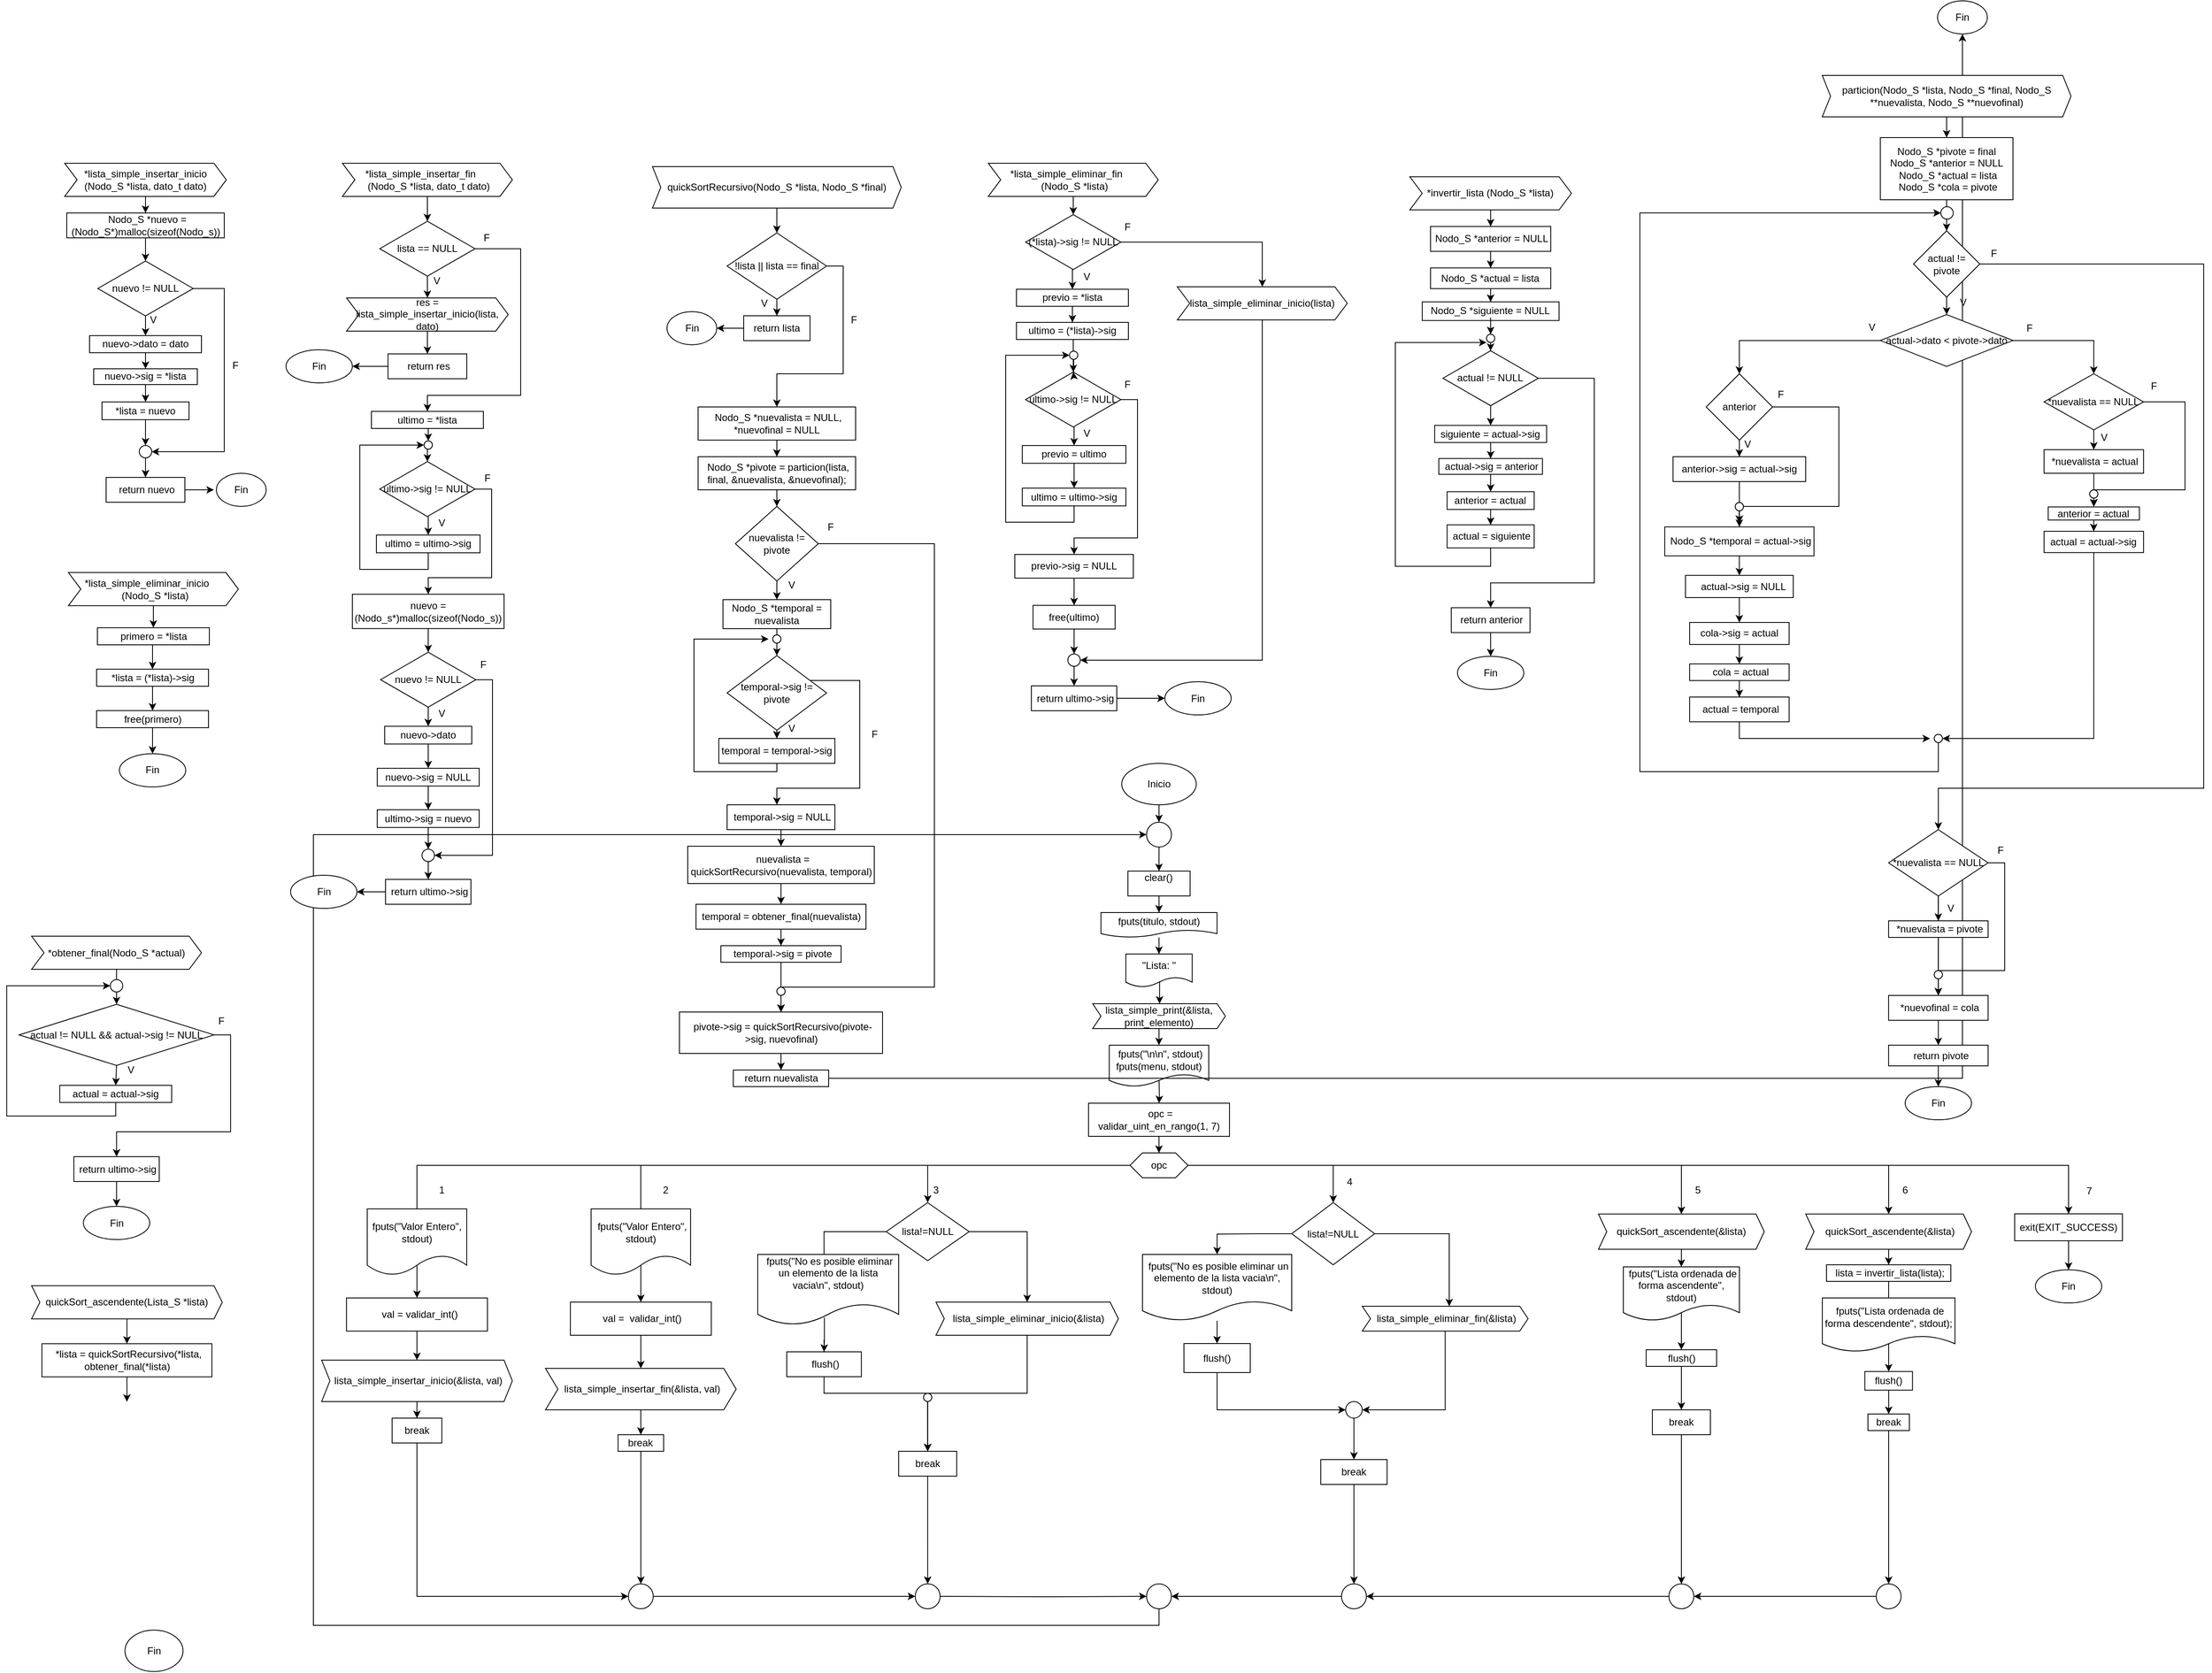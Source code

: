 <mxfile version="26.0.14">
  <diagram name="Page-1" id="j2NMP_LaJv4pGypHDmWu">
    <mxGraphModel dx="5027" dy="3143" grid="1" gridSize="10" guides="1" tooltips="1" connect="1" arrows="1" fold="1" page="1" pageScale="1" pageWidth="850" pageHeight="1100" math="0" shadow="0">
      <root>
        <mxCell id="0" />
        <mxCell id="1" parent="0" />
        <mxCell id="dVRwNLDVLL16XpuEatuR-10" value="" style="edgeStyle=orthogonalEdgeStyle;rounded=0;orthogonalLoop=1;jettySize=auto;html=1;" parent="1" source="dVRwNLDVLL16XpuEatuR-109" target="dVRwNLDVLL16XpuEatuR-9" edge="1">
          <mxGeometry relative="1" as="geometry" />
        </mxCell>
        <mxCell id="dVRwNLDVLL16XpuEatuR-5" value="clear()&lt;div&gt;&lt;br&gt;&lt;/div&gt;" style="rounded=0;whiteSpace=wrap;html=1;" parent="1" vertex="1">
          <mxGeometry x="642.43" y="890" width="75" height="30" as="geometry" />
        </mxCell>
        <mxCell id="dVRwNLDVLL16XpuEatuR-12" value="" style="edgeStyle=orthogonalEdgeStyle;rounded=0;orthogonalLoop=1;jettySize=auto;html=1;exitX=0.509;exitY=0.836;exitDx=0;exitDy=0;exitPerimeter=0;" parent="1" source="dVRwNLDVLL16XpuEatuR-9" target="dVRwNLDVLL16XpuEatuR-11" edge="1">
          <mxGeometry relative="1" as="geometry" />
        </mxCell>
        <mxCell id="dVRwNLDVLL16XpuEatuR-9" value="&quot;Lista: &quot;" style="shape=document;whiteSpace=wrap;html=1;boundedLbl=1;" parent="1" vertex="1">
          <mxGeometry x="639.93" y="990" width="80" height="40" as="geometry" />
        </mxCell>
        <mxCell id="dVRwNLDVLL16XpuEatuR-14" value="" style="edgeStyle=orthogonalEdgeStyle;rounded=0;orthogonalLoop=1;jettySize=auto;html=1;" parent="1" source="dVRwNLDVLL16XpuEatuR-11" edge="1">
          <mxGeometry relative="1" as="geometry">
            <mxPoint x="679.93" y="1100" as="targetPoint" />
          </mxGeometry>
        </mxCell>
        <mxCell id="dVRwNLDVLL16XpuEatuR-11" value="lista_simple_print(&amp;amp;lista, print_elemento)" style="shape=step;perimeter=stepPerimeter;whiteSpace=wrap;html=1;fixedSize=1;size=10;" parent="1" vertex="1">
          <mxGeometry x="599.93" y="1050" width="160" height="30" as="geometry" />
        </mxCell>
        <mxCell id="dVRwNLDVLL16XpuEatuR-17" value="" style="edgeStyle=orthogonalEdgeStyle;rounded=0;orthogonalLoop=1;jettySize=auto;html=1;" parent="1" target="dVRwNLDVLL16XpuEatuR-16" edge="1">
          <mxGeometry relative="1" as="geometry">
            <mxPoint x="679.93" y="1140" as="sourcePoint" />
          </mxGeometry>
        </mxCell>
        <mxCell id="dVRwNLDVLL16XpuEatuR-19" value="" style="edgeStyle=orthogonalEdgeStyle;rounded=0;orthogonalLoop=1;jettySize=auto;html=1;" parent="1" source="dVRwNLDVLL16XpuEatuR-16" target="dVRwNLDVLL16XpuEatuR-18" edge="1">
          <mxGeometry relative="1" as="geometry" />
        </mxCell>
        <mxCell id="dVRwNLDVLL16XpuEatuR-16" value="&amp;nbsp;opc = validar_uint_en_rango(1, 7)" style="rounded=0;whiteSpace=wrap;html=1;" parent="1" vertex="1">
          <mxGeometry x="594.93" y="1170" width="170" height="40" as="geometry" />
        </mxCell>
        <mxCell id="dVRwNLDVLL16XpuEatuR-26" style="edgeStyle=orthogonalEdgeStyle;rounded=0;orthogonalLoop=1;jettySize=auto;html=1;exitX=0;exitY=0.5;exitDx=0;exitDy=0;entryX=0.5;entryY=0;entryDx=0;entryDy=0;" parent="1" source="dVRwNLDVLL16XpuEatuR-18" target="dVRwNLDVLL16XpuEatuR-20" edge="1">
          <mxGeometry relative="1" as="geometry" />
        </mxCell>
        <mxCell id="dVRwNLDVLL16XpuEatuR-29" style="edgeStyle=orthogonalEdgeStyle;rounded=0;orthogonalLoop=1;jettySize=auto;html=1;entryX=0.5;entryY=0;entryDx=0;entryDy=0;" parent="1" source="dVRwNLDVLL16XpuEatuR-18" target="dVRwNLDVLL16XpuEatuR-27" edge="1">
          <mxGeometry relative="1" as="geometry" />
        </mxCell>
        <mxCell id="dVRwNLDVLL16XpuEatuR-34" style="edgeStyle=orthogonalEdgeStyle;rounded=0;orthogonalLoop=1;jettySize=auto;html=1;entryX=0.5;entryY=0;entryDx=0;entryDy=0;" parent="1" source="dVRwNLDVLL16XpuEatuR-18" target="dVRwNLDVLL16XpuEatuR-33" edge="1">
          <mxGeometry relative="1" as="geometry" />
        </mxCell>
        <mxCell id="dVRwNLDVLL16XpuEatuR-51" style="edgeStyle=orthogonalEdgeStyle;rounded=0;orthogonalLoop=1;jettySize=auto;html=1;exitX=1;exitY=0.5;exitDx=0;exitDy=0;entryX=0.5;entryY=0;entryDx=0;entryDy=0;" parent="1" source="dVRwNLDVLL16XpuEatuR-18" target="dVRwNLDVLL16XpuEatuR-50" edge="1">
          <mxGeometry relative="1" as="geometry" />
        </mxCell>
        <mxCell id="dVRwNLDVLL16XpuEatuR-62" style="edgeStyle=orthogonalEdgeStyle;rounded=0;orthogonalLoop=1;jettySize=auto;html=1;exitX=1;exitY=0.5;exitDx=0;exitDy=0;entryX=0.5;entryY=0;entryDx=0;entryDy=0;" parent="1" source="dVRwNLDVLL16XpuEatuR-18" target="dVRwNLDVLL16XpuEatuR-61" edge="1">
          <mxGeometry relative="1" as="geometry" />
        </mxCell>
        <mxCell id="dVRwNLDVLL16XpuEatuR-68" style="edgeStyle=orthogonalEdgeStyle;rounded=0;orthogonalLoop=1;jettySize=auto;html=1;exitX=1;exitY=0.5;exitDx=0;exitDy=0;entryX=0.5;entryY=0;entryDx=0;entryDy=0;" parent="1" source="dVRwNLDVLL16XpuEatuR-18" target="dVRwNLDVLL16XpuEatuR-67" edge="1">
          <mxGeometry relative="1" as="geometry" />
        </mxCell>
        <mxCell id="dVRwNLDVLL16XpuEatuR-77" style="edgeStyle=orthogonalEdgeStyle;rounded=0;orthogonalLoop=1;jettySize=auto;html=1;exitX=1;exitY=0.5;exitDx=0;exitDy=0;entryX=0.5;entryY=0;entryDx=0;entryDy=0;" parent="1" source="dVRwNLDVLL16XpuEatuR-18" target="dVRwNLDVLL16XpuEatuR-76" edge="1">
          <mxGeometry relative="1" as="geometry" />
        </mxCell>
        <mxCell id="dVRwNLDVLL16XpuEatuR-18" value="&lt;div&gt;opc&lt;/div&gt;" style="shape=hexagon;perimeter=hexagonPerimeter2;whiteSpace=wrap;html=1;fixedSize=1;size=15;" parent="1" vertex="1">
          <mxGeometry x="644.93" y="1230" width="70" height="30" as="geometry" />
        </mxCell>
        <mxCell id="dVRwNLDVLL16XpuEatuR-23" value="" style="edgeStyle=orthogonalEdgeStyle;rounded=0;orthogonalLoop=1;jettySize=auto;html=1;" parent="1" source="dVRwNLDVLL16XpuEatuR-20" target="dVRwNLDVLL16XpuEatuR-22" edge="1">
          <mxGeometry relative="1" as="geometry" />
        </mxCell>
        <mxCell id="dVRwNLDVLL16XpuEatuR-20" value="&amp;nbsp; val = validar_int()" style="rounded=0;whiteSpace=wrap;html=1;" parent="1" vertex="1">
          <mxGeometry x="-300.07" y="1405" width="170" height="40" as="geometry" />
        </mxCell>
        <mxCell id="dVRwNLDVLL16XpuEatuR-25" value="" style="edgeStyle=orthogonalEdgeStyle;rounded=0;orthogonalLoop=1;jettySize=auto;html=1;" parent="1" source="dVRwNLDVLL16XpuEatuR-22" target="dVRwNLDVLL16XpuEatuR-24" edge="1">
          <mxGeometry relative="1" as="geometry" />
        </mxCell>
        <mxCell id="dVRwNLDVLL16XpuEatuR-22" value="&amp;nbsp;lista_simple_insertar_inicio(&amp;amp;lista, val)" style="shape=step;perimeter=stepPerimeter;whiteSpace=wrap;html=1;fixedSize=1;size=10;" parent="1" vertex="1">
          <mxGeometry x="-330.07" y="1480" width="230" height="50" as="geometry" />
        </mxCell>
        <mxCell id="vqaLMF_8WmrHyjZItQlI-76" style="edgeStyle=orthogonalEdgeStyle;rounded=0;orthogonalLoop=1;jettySize=auto;html=1;entryX=0;entryY=0.5;entryDx=0;entryDy=0;" edge="1" parent="1" source="dVRwNLDVLL16XpuEatuR-24" target="vqaLMF_8WmrHyjZItQlI-75">
          <mxGeometry relative="1" as="geometry">
            <Array as="points">
              <mxPoint x="-215" y="1765" />
            </Array>
          </mxGeometry>
        </mxCell>
        <mxCell id="dVRwNLDVLL16XpuEatuR-24" value="break" style="rounded=0;whiteSpace=wrap;html=1;" parent="1" vertex="1">
          <mxGeometry x="-245.07" y="1550" width="60" height="30" as="geometry" />
        </mxCell>
        <mxCell id="dVRwNLDVLL16XpuEatuR-30" value="" style="edgeStyle=orthogonalEdgeStyle;rounded=0;orthogonalLoop=1;jettySize=auto;html=1;" parent="1" source="dVRwNLDVLL16XpuEatuR-27" target="dVRwNLDVLL16XpuEatuR-28" edge="1">
          <mxGeometry relative="1" as="geometry" />
        </mxCell>
        <mxCell id="dVRwNLDVLL16XpuEatuR-27" value="&amp;nbsp;&lt;span style=&quot;background-color: transparent; color: light-dark(rgb(0, 0, 0), rgb(255, 255, 255));&quot;&gt;val =&amp;nbsp; validar_int()&lt;/span&gt;" style="rounded=0;whiteSpace=wrap;html=1;" parent="1" vertex="1">
          <mxGeometry x="-30.07" y="1410" width="170" height="40" as="geometry" />
        </mxCell>
        <mxCell id="dVRwNLDVLL16XpuEatuR-32" value="" style="edgeStyle=orthogonalEdgeStyle;rounded=0;orthogonalLoop=1;jettySize=auto;html=1;" parent="1" source="dVRwNLDVLL16XpuEatuR-28" target="dVRwNLDVLL16XpuEatuR-31" edge="1">
          <mxGeometry relative="1" as="geometry" />
        </mxCell>
        <mxCell id="dVRwNLDVLL16XpuEatuR-28" value="&amp;nbsp;lista_simple_insertar_fin(&amp;amp;lista, val)" style="shape=step;perimeter=stepPerimeter;whiteSpace=wrap;html=1;fixedSize=1;size=15;" parent="1" vertex="1">
          <mxGeometry x="-60.07" y="1490" width="230" height="50" as="geometry" />
        </mxCell>
        <mxCell id="dVRwNLDVLL16XpuEatuR-84" style="edgeStyle=orthogonalEdgeStyle;rounded=0;orthogonalLoop=1;jettySize=auto;html=1;entryX=0.5;entryY=0;entryDx=0;entryDy=0;" parent="1" source="dVRwNLDVLL16XpuEatuR-31" edge="1" target="vqaLMF_8WmrHyjZItQlI-75">
          <mxGeometry relative="1" as="geometry">
            <mxPoint x="54.93" y="1760" as="targetPoint" />
          </mxGeometry>
        </mxCell>
        <mxCell id="dVRwNLDVLL16XpuEatuR-31" value="break" style="rounded=0;whiteSpace=wrap;html=1;" parent="1" vertex="1">
          <mxGeometry x="27.43" y="1570" width="55" height="20" as="geometry" />
        </mxCell>
        <mxCell id="dVRwNLDVLL16XpuEatuR-37" style="edgeStyle=orthogonalEdgeStyle;rounded=0;orthogonalLoop=1;jettySize=auto;html=1;entryX=0.5;entryY=0;entryDx=0;entryDy=0;" parent="1" source="dVRwNLDVLL16XpuEatuR-33" target="dVRwNLDVLL16XpuEatuR-36" edge="1">
          <mxGeometry relative="1" as="geometry">
            <Array as="points">
              <mxPoint x="520.93" y="1325" />
            </Array>
          </mxGeometry>
        </mxCell>
        <mxCell id="dVRwNLDVLL16XpuEatuR-39" style="edgeStyle=orthogonalEdgeStyle;rounded=0;orthogonalLoop=1;jettySize=auto;html=1;entryX=0.5;entryY=0;entryDx=0;entryDy=0;" parent="1" source="dVRwNLDVLL16XpuEatuR-33" edge="1">
          <mxGeometry relative="1" as="geometry">
            <mxPoint x="275.93" y="1405" as="targetPoint" />
            <Array as="points">
              <mxPoint x="275.93" y="1325" />
            </Array>
          </mxGeometry>
        </mxCell>
        <mxCell id="dVRwNLDVLL16XpuEatuR-33" value="lista!=NULL" style="rhombus;whiteSpace=wrap;html=1;" parent="1" vertex="1">
          <mxGeometry x="350.93" y="1290" width="100" height="70" as="geometry" />
        </mxCell>
        <mxCell id="dVRwNLDVLL16XpuEatuR-42" style="edgeStyle=orthogonalEdgeStyle;rounded=0;orthogonalLoop=1;jettySize=auto;html=1;entryX=0.5;entryY=0;entryDx=0;entryDy=0;" parent="1" source="dVRwNLDVLL16XpuEatuR-36" target="dVRwNLDVLL16XpuEatuR-40" edge="1">
          <mxGeometry relative="1" as="geometry" />
        </mxCell>
        <mxCell id="dVRwNLDVLL16XpuEatuR-36" value="&amp;nbsp;lista_simple_eliminar_inicio(&amp;amp;lista)" style="shape=step;perimeter=stepPerimeter;whiteSpace=wrap;html=1;fixedSize=1;size=10;" parent="1" vertex="1">
          <mxGeometry x="410.93" y="1410" width="220" height="40" as="geometry" />
        </mxCell>
        <mxCell id="dVRwNLDVLL16XpuEatuR-41" style="edgeStyle=orthogonalEdgeStyle;rounded=0;orthogonalLoop=1;jettySize=auto;html=1;entryX=0.5;entryY=0;entryDx=0;entryDy=0;" parent="1" source="dVRwNLDVLL16XpuEatuR-43" target="dVRwNLDVLL16XpuEatuR-40" edge="1">
          <mxGeometry relative="1" as="geometry">
            <Array as="points">
              <mxPoint x="275.93" y="1520" />
              <mxPoint x="400.93" y="1520" />
            </Array>
          </mxGeometry>
        </mxCell>
        <mxCell id="dVRwNLDVLL16XpuEatuR-85" style="edgeStyle=orthogonalEdgeStyle;rounded=0;orthogonalLoop=1;jettySize=auto;html=1;entryX=0.5;entryY=0;entryDx=0;entryDy=0;" parent="1" source="dVRwNLDVLL16XpuEatuR-40" edge="1">
          <mxGeometry relative="1" as="geometry">
            <mxPoint x="400.93" y="1750" as="targetPoint" />
          </mxGeometry>
        </mxCell>
        <mxCell id="dVRwNLDVLL16XpuEatuR-40" value="break" style="rounded=0;whiteSpace=wrap;html=1;" parent="1" vertex="1">
          <mxGeometry x="365.93" y="1590" width="70" height="30" as="geometry" />
        </mxCell>
        <mxCell id="dVRwNLDVLL16XpuEatuR-46" value="" style="edgeStyle=orthogonalEdgeStyle;rounded=0;orthogonalLoop=1;jettySize=auto;html=1;entryX=0.5;entryY=0;entryDx=0;entryDy=0;" parent="1" target="dVRwNLDVLL16XpuEatuR-40" edge="1">
          <mxGeometry relative="1" as="geometry">
            <mxPoint x="275.93" y="1455" as="sourcePoint" />
            <mxPoint x="400.93" y="1590" as="targetPoint" />
            <Array as="points">
              <mxPoint x="275.93" y="1520" />
              <mxPoint x="400.93" y="1520" />
            </Array>
          </mxGeometry>
        </mxCell>
        <mxCell id="dVRwNLDVLL16XpuEatuR-43" value="" style="ellipse;whiteSpace=wrap;html=1;aspect=fixed;" parent="1" vertex="1">
          <mxGeometry x="395.93" y="1520" width="10" height="10" as="geometry" />
        </mxCell>
        <mxCell id="dVRwNLDVLL16XpuEatuR-47" value="1" style="text;html=1;align=center;verticalAlign=middle;whiteSpace=wrap;rounded=0;" parent="1" vertex="1">
          <mxGeometry x="-215.07" y="1260" width="60" height="30" as="geometry" />
        </mxCell>
        <mxCell id="dVRwNLDVLL16XpuEatuR-48" value="2" style="text;html=1;align=center;verticalAlign=middle;whiteSpace=wrap;rounded=0;" parent="1" vertex="1">
          <mxGeometry x="54.93" y="1260" width="60" height="30" as="geometry" />
        </mxCell>
        <mxCell id="dVRwNLDVLL16XpuEatuR-49" value="3" style="text;html=1;align=center;verticalAlign=middle;whiteSpace=wrap;rounded=0;" parent="1" vertex="1">
          <mxGeometry x="380.93" y="1260" width="60" height="30" as="geometry" />
        </mxCell>
        <mxCell id="dVRwNLDVLL16XpuEatuR-104" style="edgeStyle=orthogonalEdgeStyle;rounded=0;orthogonalLoop=1;jettySize=auto;html=1;entryX=0.5;entryY=0;entryDx=0;entryDy=0;" parent="1" source="dVRwNLDVLL16XpuEatuR-50" target="dVRwNLDVLL16XpuEatuR-103" edge="1">
          <mxGeometry relative="1" as="geometry">
            <mxPoint x="730.06" y="1352.5" as="targetPoint" />
            <Array as="points">
              <mxPoint x="800" y="1327" />
              <mxPoint x="750" y="1328" />
            </Array>
          </mxGeometry>
        </mxCell>
        <mxCell id="dVRwNLDVLL16XpuEatuR-50" value="lista!=NULL" style="rhombus;whiteSpace=wrap;html=1;" parent="1" vertex="1">
          <mxGeometry x="840.06" y="1290" width="100" height="75" as="geometry" />
        </mxCell>
        <mxCell id="vqaLMF_8WmrHyjZItQlI-87" style="edgeStyle=orthogonalEdgeStyle;rounded=0;orthogonalLoop=1;jettySize=auto;html=1;entryX=1;entryY=0.5;entryDx=0;entryDy=0;" edge="1" parent="1" source="dVRwNLDVLL16XpuEatuR-52" target="dVRwNLDVLL16XpuEatuR-59">
          <mxGeometry relative="1" as="geometry" />
        </mxCell>
        <mxCell id="dVRwNLDVLL16XpuEatuR-52" value="&amp;nbsp;lista_simple_eliminar_fin(&amp;amp;lista)" style="shape=step;perimeter=stepPerimeter;whiteSpace=wrap;html=1;fixedSize=1;size=10;" parent="1" vertex="1">
          <mxGeometry x="925.06" y="1415" width="200" height="30" as="geometry" />
        </mxCell>
        <mxCell id="vqaLMF_8WmrHyjZItQlI-86" style="edgeStyle=orthogonalEdgeStyle;rounded=0;orthogonalLoop=1;jettySize=auto;html=1;entryX=0;entryY=0.5;entryDx=0;entryDy=0;" edge="1" parent="1" source="dVRwNLDVLL16XpuEatuR-53" target="dVRwNLDVLL16XpuEatuR-59">
          <mxGeometry relative="1" as="geometry">
            <Array as="points">
              <mxPoint x="750" y="1540" />
            </Array>
          </mxGeometry>
        </mxCell>
        <mxCell id="dVRwNLDVLL16XpuEatuR-53" value="&lt;div&gt;&lt;span style=&quot;background-color: transparent; color: light-dark(rgb(0, 0, 0), rgb(255, 255, 255));&quot;&gt;flush()&lt;/span&gt;&lt;/div&gt;" style="rounded=0;whiteSpace=wrap;html=1;" parent="1" vertex="1">
          <mxGeometry x="710" y="1460" width="80" height="35" as="geometry" />
        </mxCell>
        <mxCell id="dVRwNLDVLL16XpuEatuR-55" style="edgeStyle=orthogonalEdgeStyle;rounded=0;orthogonalLoop=1;jettySize=auto;html=1;" parent="1" source="dVRwNLDVLL16XpuEatuR-50" edge="1">
          <mxGeometry relative="1" as="geometry">
            <Array as="points">
              <mxPoint x="1030" y="1327" />
            </Array>
            <mxPoint x="1030" y="1415" as="targetPoint" />
          </mxGeometry>
        </mxCell>
        <mxCell id="dVRwNLDVLL16XpuEatuR-88" style="edgeStyle=orthogonalEdgeStyle;rounded=0;orthogonalLoop=1;jettySize=auto;html=1;entryX=0.5;entryY=0;entryDx=0;entryDy=0;" parent="1" source="dVRwNLDVLL16XpuEatuR-56" edge="1" target="vqaLMF_8WmrHyjZItQlI-79">
          <mxGeometry relative="1" as="geometry">
            <mxPoint x="992.06" y="1760" as="targetPoint" />
          </mxGeometry>
        </mxCell>
        <mxCell id="dVRwNLDVLL16XpuEatuR-56" value="break" style="rounded=0;whiteSpace=wrap;html=1;" parent="1" vertex="1">
          <mxGeometry x="875.06" y="1600" width="80" height="30" as="geometry" />
        </mxCell>
        <mxCell id="vqaLMF_8WmrHyjZItQlI-88" style="edgeStyle=orthogonalEdgeStyle;rounded=0;orthogonalLoop=1;jettySize=auto;html=1;" edge="1" parent="1" source="dVRwNLDVLL16XpuEatuR-59" target="dVRwNLDVLL16XpuEatuR-56">
          <mxGeometry relative="1" as="geometry" />
        </mxCell>
        <mxCell id="dVRwNLDVLL16XpuEatuR-59" value="" style="ellipse;whiteSpace=wrap;html=1;aspect=fixed;" parent="1" vertex="1">
          <mxGeometry x="905.06" y="1530" width="20" height="20" as="geometry" />
        </mxCell>
        <mxCell id="dVRwNLDVLL16XpuEatuR-64" value="" style="edgeStyle=orthogonalEdgeStyle;rounded=0;orthogonalLoop=1;jettySize=auto;html=1;exitX=0.5;exitY=0.808;exitDx=0;exitDy=0;exitPerimeter=0;" parent="1" source="dVRwNLDVLL16XpuEatuR-106" target="dVRwNLDVLL16XpuEatuR-63" edge="1">
          <mxGeometry relative="1" as="geometry" />
        </mxCell>
        <mxCell id="dVRwNLDVLL16XpuEatuR-61" value="quickSort_ascendente(&amp;amp;lista)" style="shape=step;perimeter=stepPerimeter;whiteSpace=wrap;html=1;fixedSize=1;size=10;" parent="1" vertex="1">
          <mxGeometry x="1210" y="1303.75" width="200" height="42.5" as="geometry" />
        </mxCell>
        <mxCell id="dVRwNLDVLL16XpuEatuR-66" value="" style="edgeStyle=orthogonalEdgeStyle;rounded=0;orthogonalLoop=1;jettySize=auto;html=1;" parent="1" source="dVRwNLDVLL16XpuEatuR-63" target="dVRwNLDVLL16XpuEatuR-65" edge="1">
          <mxGeometry relative="1" as="geometry" />
        </mxCell>
        <mxCell id="dVRwNLDVLL16XpuEatuR-63" value="&lt;div&gt;flush()&lt;/div&gt;" style="rounded=0;whiteSpace=wrap;html=1;" parent="1" vertex="1">
          <mxGeometry x="1267.5" y="1467.5" width="85" height="20" as="geometry" />
        </mxCell>
        <mxCell id="dVRwNLDVLL16XpuEatuR-89" style="edgeStyle=orthogonalEdgeStyle;rounded=0;orthogonalLoop=1;jettySize=auto;html=1;entryX=0.5;entryY=0;entryDx=0;entryDy=0;" parent="1" source="dVRwNLDVLL16XpuEatuR-65" edge="1" target="vqaLMF_8WmrHyjZItQlI-80">
          <mxGeometry relative="1" as="geometry">
            <mxPoint x="1310" y="1760" as="targetPoint" />
          </mxGeometry>
        </mxCell>
        <mxCell id="dVRwNLDVLL16XpuEatuR-65" value="break" style="rounded=0;whiteSpace=wrap;html=1;" parent="1" vertex="1">
          <mxGeometry x="1275" y="1540" width="70" height="30" as="geometry" />
        </mxCell>
        <mxCell id="dVRwNLDVLL16XpuEatuR-70" value="" style="edgeStyle=orthogonalEdgeStyle;rounded=0;orthogonalLoop=1;jettySize=auto;html=1;" parent="1" source="dVRwNLDVLL16XpuEatuR-67" target="dVRwNLDVLL16XpuEatuR-69" edge="1">
          <mxGeometry relative="1" as="geometry" />
        </mxCell>
        <mxCell id="dVRwNLDVLL16XpuEatuR-67" value="&amp;nbsp;quickSort_ascendente(&amp;amp;lista)" style="shape=step;perimeter=stepPerimeter;whiteSpace=wrap;html=1;fixedSize=1;size=10;" parent="1" vertex="1">
          <mxGeometry x="1460" y="1303.75" width="200" height="42.5" as="geometry" />
        </mxCell>
        <mxCell id="dVRwNLDVLL16XpuEatuR-72" value="" style="edgeStyle=orthogonalEdgeStyle;rounded=0;orthogonalLoop=1;jettySize=auto;html=1;" parent="1" source="dVRwNLDVLL16XpuEatuR-69" target="dVRwNLDVLL16XpuEatuR-71" edge="1">
          <mxGeometry relative="1" as="geometry" />
        </mxCell>
        <mxCell id="dVRwNLDVLL16XpuEatuR-69" value="&amp;nbsp;lista = invertir_lista(lista);" style="rounded=0;whiteSpace=wrap;html=1;" parent="1" vertex="1">
          <mxGeometry x="1485" y="1365" width="150" height="20" as="geometry" />
        </mxCell>
        <mxCell id="dVRwNLDVLL16XpuEatuR-74" value="" style="edgeStyle=orthogonalEdgeStyle;rounded=0;orthogonalLoop=1;jettySize=auto;html=1;" parent="1" source="dVRwNLDVLL16XpuEatuR-71" target="dVRwNLDVLL16XpuEatuR-73" edge="1">
          <mxGeometry relative="1" as="geometry" />
        </mxCell>
        <mxCell id="dVRwNLDVLL16XpuEatuR-71" value="&lt;div&gt;flush()&lt;/div&gt;" style="rounded=0;whiteSpace=wrap;html=1;" parent="1" vertex="1">
          <mxGeometry x="1531.25" y="1493.75" width="57.5" height="22.5" as="geometry" />
        </mxCell>
        <mxCell id="dVRwNLDVLL16XpuEatuR-90" style="edgeStyle=orthogonalEdgeStyle;rounded=0;orthogonalLoop=1;jettySize=auto;html=1;entryX=0.5;entryY=0;entryDx=0;entryDy=0;" parent="1" source="dVRwNLDVLL16XpuEatuR-73" edge="1" target="vqaLMF_8WmrHyjZItQlI-81">
          <mxGeometry relative="1" as="geometry">
            <mxPoint x="1560" y="1760" as="targetPoint" />
          </mxGeometry>
        </mxCell>
        <mxCell id="dVRwNLDVLL16XpuEatuR-73" value="break" style="rounded=0;whiteSpace=wrap;html=1;" parent="1" vertex="1">
          <mxGeometry x="1535" y="1545" width="50" height="20" as="geometry" />
        </mxCell>
        <mxCell id="dVRwNLDVLL16XpuEatuR-79" value="" style="edgeStyle=orthogonalEdgeStyle;rounded=0;orthogonalLoop=1;jettySize=auto;html=1;entryX=0.5;entryY=0;entryDx=0;entryDy=0;" parent="1" source="dVRwNLDVLL16XpuEatuR-76" target="vqaLMF_8WmrHyjZItQlI-68" edge="1">
          <mxGeometry relative="1" as="geometry">
            <mxPoint x="1776.956" y="1371" as="targetPoint" />
          </mxGeometry>
        </mxCell>
        <mxCell id="dVRwNLDVLL16XpuEatuR-76" value="exit(EXIT_SUCCESS)" style="rounded=0;whiteSpace=wrap;html=1;" parent="1" vertex="1">
          <mxGeometry x="1712" y="1303.5" width="130" height="32.5" as="geometry" />
        </mxCell>
        <mxCell id="dVRwNLDVLL16XpuEatuR-91" style="edgeStyle=orthogonalEdgeStyle;rounded=0;orthogonalLoop=1;jettySize=auto;html=1;exitX=0.5;exitY=1;exitDx=0;exitDy=0;entryX=0;entryY=0.5;entryDx=0;entryDy=0;" parent="1" source="dVRwNLDVLL16XpuEatuR-81" edge="1" target="vqaLMF_8WmrHyjZItQlI-69">
          <mxGeometry relative="1" as="geometry">
            <mxPoint x="669.93" y="780" as="targetPoint" />
            <Array as="points">
              <mxPoint x="680" y="1800" />
              <mxPoint x="-340" y="1800" />
              <mxPoint x="-340" y="846" />
            </Array>
          </mxGeometry>
        </mxCell>
        <mxCell id="dVRwNLDVLL16XpuEatuR-81" value="" style="ellipse;whiteSpace=wrap;html=1;aspect=fixed;" parent="1" vertex="1">
          <mxGeometry x="664.93" y="1750" width="30" height="30" as="geometry" />
        </mxCell>
        <mxCell id="vqaLMF_8WmrHyjZItQlI-72" style="edgeStyle=orthogonalEdgeStyle;rounded=0;orthogonalLoop=1;jettySize=auto;html=1;entryX=0.5;entryY=0;entryDx=0;entryDy=0;" edge="1" parent="1" source="dVRwNLDVLL16XpuEatuR-93" target="vqaLMF_8WmrHyjZItQlI-69">
          <mxGeometry relative="1" as="geometry" />
        </mxCell>
        <mxCell id="dVRwNLDVLL16XpuEatuR-93" value="Inicio" style="ellipse;whiteSpace=wrap;html=1;" parent="1" vertex="1">
          <mxGeometry x="634.93" y="760" width="90" height="50" as="geometry" />
        </mxCell>
        <mxCell id="dVRwNLDVLL16XpuEatuR-96" value="&amp;nbsp;fputs(&quot;\n\n&quot;, stdout) fputs(menu, stdout)" style="shape=document;whiteSpace=wrap;html=1;boundedLbl=1;" parent="1" vertex="1">
          <mxGeometry x="619.93" y="1100" width="120" height="50" as="geometry" />
        </mxCell>
        <mxCell id="dVRwNLDVLL16XpuEatuR-98" value="fputs(&quot;Valor Entero&quot;, stdout)" style="shape=document;whiteSpace=wrap;html=1;boundedLbl=1;" parent="1" vertex="1">
          <mxGeometry x="-275.07" y="1297.5" width="120" height="80" as="geometry" />
        </mxCell>
        <mxCell id="dVRwNLDVLL16XpuEatuR-99" value="&amp;nbsp;fputs(&quot;Valor Entero&quot;, stdout)" style="shape=document;whiteSpace=wrap;html=1;boundedLbl=1;" parent="1" vertex="1">
          <mxGeometry x="-5.07" y="1297.5" width="120" height="80" as="geometry" />
        </mxCell>
        <mxCell id="dVRwNLDVLL16XpuEatuR-102" value="" style="edgeStyle=orthogonalEdgeStyle;rounded=0;orthogonalLoop=1;jettySize=auto;html=1;exitX=0.473;exitY=0.897;exitDx=0;exitDy=0;exitPerimeter=0;" parent="1" source="dVRwNLDVLL16XpuEatuR-100" target="dVRwNLDVLL16XpuEatuR-101" edge="1">
          <mxGeometry relative="1" as="geometry">
            <Array as="points" />
          </mxGeometry>
        </mxCell>
        <mxCell id="dVRwNLDVLL16XpuEatuR-100" value="&lt;div&gt;&amp;nbsp;fputs(&quot;No es posible eliminar un elemento&amp;nbsp;&lt;span style=&quot;background-color: transparent; color: light-dark(rgb(0, 0, 0), rgb(255, 255, 255));&quot;&gt;de la lista vacia\n&quot;, stdout)&lt;/span&gt;&lt;/div&gt;&lt;div&gt;&amp;nbsp;&lt;/div&gt;" style="shape=document;whiteSpace=wrap;html=1;boundedLbl=1;" parent="1" vertex="1">
          <mxGeometry x="195.93" y="1352.5" width="170" height="85" as="geometry" />
        </mxCell>
        <mxCell id="dVRwNLDVLL16XpuEatuR-101" value="&amp;nbsp;flush()" style="rounded=0;whiteSpace=wrap;html=1;" parent="1" vertex="1">
          <mxGeometry x="230.93" y="1470" width="90" height="30" as="geometry" />
        </mxCell>
        <mxCell id="vqaLMF_8WmrHyjZItQlI-85" style="edgeStyle=orthogonalEdgeStyle;rounded=0;orthogonalLoop=1;jettySize=auto;html=1;entryX=0.5;entryY=0;entryDx=0;entryDy=0;" edge="1" parent="1" source="dVRwNLDVLL16XpuEatuR-103" target="dVRwNLDVLL16XpuEatuR-53">
          <mxGeometry relative="1" as="geometry" />
        </mxCell>
        <mxCell id="dVRwNLDVLL16XpuEatuR-103" value="&amp;nbsp;fputs(&quot;No es posible eliminar un elemento&lt;span style=&quot;color: light-dark(rgb(0, 0, 0), rgb(255, 255, 255)); background-color: transparent;&quot;&gt;&amp;nbsp;de la lista vacia\n&quot;, stdout)&lt;/span&gt;" style="shape=document;whiteSpace=wrap;html=1;boundedLbl=1;" parent="1" vertex="1">
          <mxGeometry x="660" y="1352.5" width="180" height="80" as="geometry" />
        </mxCell>
        <mxCell id="dVRwNLDVLL16XpuEatuR-107" value="" style="edgeStyle=orthogonalEdgeStyle;rounded=0;orthogonalLoop=1;jettySize=auto;html=1;" parent="1" source="dVRwNLDVLL16XpuEatuR-61" target="dVRwNLDVLL16XpuEatuR-106" edge="1">
          <mxGeometry relative="1" as="geometry">
            <mxPoint x="1310" y="1346" as="sourcePoint" />
            <mxPoint x="1310" y="1468" as="targetPoint" />
          </mxGeometry>
        </mxCell>
        <mxCell id="dVRwNLDVLL16XpuEatuR-106" value="&amp;nbsp;fputs(&quot;Lista ordenada de forma ascendente&quot;, stdout)" style="shape=document;whiteSpace=wrap;html=1;boundedLbl=1;" parent="1" vertex="1">
          <mxGeometry x="1240" y="1367.5" width="140" height="65" as="geometry" />
        </mxCell>
        <mxCell id="dVRwNLDVLL16XpuEatuR-108" value="&amp;nbsp;fputs(&quot;Lista ordenada de forma descendente&quot;, stdout);" style="shape=document;whiteSpace=wrap;html=1;boundedLbl=1;" parent="1" vertex="1">
          <mxGeometry x="1480" y="1405" width="160" height="65" as="geometry" />
        </mxCell>
        <mxCell id="dVRwNLDVLL16XpuEatuR-110" value="" style="edgeStyle=orthogonalEdgeStyle;rounded=0;orthogonalLoop=1;jettySize=auto;html=1;" parent="1" source="dVRwNLDVLL16XpuEatuR-5" target="dVRwNLDVLL16XpuEatuR-109" edge="1">
          <mxGeometry relative="1" as="geometry">
            <mxPoint x="679.93" y="920" as="sourcePoint" />
            <mxPoint x="679.93" y="990" as="targetPoint" />
          </mxGeometry>
        </mxCell>
        <mxCell id="dVRwNLDVLL16XpuEatuR-109" value="fputs(titulo, stdout)" style="shape=document;whiteSpace=wrap;html=1;boundedLbl=1;" parent="1" vertex="1">
          <mxGeometry x="609.93" y="940" width="140" height="30" as="geometry" />
        </mxCell>
        <mxCell id="7vrASGIxAu9hUajXadSG-3" value="" style="edgeStyle=orthogonalEdgeStyle;rounded=0;orthogonalLoop=1;jettySize=auto;html=1;" parent="1" source="7vrASGIxAu9hUajXadSG-1" target="7vrASGIxAu9hUajXadSG-2" edge="1">
          <mxGeometry relative="1" as="geometry" />
        </mxCell>
        <mxCell id="7vrASGIxAu9hUajXadSG-1" value="quickSortRecursivo(Nodo_S *lista, Nodo_S *final)" style="shape=step;perimeter=stepPerimeter;whiteSpace=wrap;html=1;fixedSize=1;size=10;" parent="1" vertex="1">
          <mxGeometry x="69" y="40" width="300" height="50" as="geometry" />
        </mxCell>
        <mxCell id="7vrASGIxAu9hUajXadSG-5" value="" style="edgeStyle=orthogonalEdgeStyle;rounded=0;orthogonalLoop=1;jettySize=auto;html=1;" parent="1" source="7vrASGIxAu9hUajXadSG-2" target="7vrASGIxAu9hUajXadSG-4" edge="1">
          <mxGeometry relative="1" as="geometry" />
        </mxCell>
        <mxCell id="7vrASGIxAu9hUajXadSG-11" style="edgeStyle=orthogonalEdgeStyle;rounded=0;orthogonalLoop=1;jettySize=auto;html=1;entryX=0.5;entryY=0;entryDx=0;entryDy=0;" parent="1" source="7vrASGIxAu9hUajXadSG-2" target="7vrASGIxAu9hUajXadSG-6" edge="1">
          <mxGeometry relative="1" as="geometry">
            <Array as="points">
              <mxPoint x="299" y="160" />
              <mxPoint x="299" y="290" />
              <mxPoint x="219" y="290" />
            </Array>
          </mxGeometry>
        </mxCell>
        <mxCell id="7vrASGIxAu9hUajXadSG-2" value="!lista || lista == final" style="rhombus;whiteSpace=wrap;html=1;" parent="1" vertex="1">
          <mxGeometry x="159" y="120" width="120" height="80" as="geometry" />
        </mxCell>
        <mxCell id="vqaLMF_8WmrHyjZItQlI-4" style="edgeStyle=orthogonalEdgeStyle;rounded=0;orthogonalLoop=1;jettySize=auto;html=1;" edge="1" parent="1" source="7vrASGIxAu9hUajXadSG-4" target="vqaLMF_8WmrHyjZItQlI-3">
          <mxGeometry relative="1" as="geometry" />
        </mxCell>
        <mxCell id="7vrASGIxAu9hUajXadSG-4" value="return lista" style="rounded=0;whiteSpace=wrap;html=1;" parent="1" vertex="1">
          <mxGeometry x="179" y="220" width="80" height="30" as="geometry" />
        </mxCell>
        <mxCell id="7vrASGIxAu9hUajXadSG-15" value="" style="edgeStyle=orthogonalEdgeStyle;rounded=0;orthogonalLoop=1;jettySize=auto;html=1;" parent="1" source="7vrASGIxAu9hUajXadSG-6" target="7vrASGIxAu9hUajXadSG-14" edge="1">
          <mxGeometry relative="1" as="geometry" />
        </mxCell>
        <mxCell id="7vrASGIxAu9hUajXadSG-6" value="&amp;nbsp;Nodo_S *nuevalista = NULL, *nuevofinal = NULL" style="rounded=0;whiteSpace=wrap;html=1;" parent="1" vertex="1">
          <mxGeometry x="124" y="330" width="190" height="40" as="geometry" />
        </mxCell>
        <mxCell id="7vrASGIxAu9hUajXadSG-17" value="" style="edgeStyle=orthogonalEdgeStyle;rounded=0;orthogonalLoop=1;jettySize=auto;html=1;" parent="1" source="7vrASGIxAu9hUajXadSG-14" target="7vrASGIxAu9hUajXadSG-16" edge="1">
          <mxGeometry relative="1" as="geometry" />
        </mxCell>
        <mxCell id="7vrASGIxAu9hUajXadSG-14" value="&amp;nbsp;Nodo_S *pivote = particion(lista, final, &amp;amp;nuevalista, &amp;amp;nuevofinal);" style="whiteSpace=wrap;html=1;rounded=0;" parent="1" vertex="1">
          <mxGeometry x="124" y="390" width="190" height="40" as="geometry" />
        </mxCell>
        <mxCell id="7vrASGIxAu9hUajXadSG-19" value="" style="edgeStyle=orthogonalEdgeStyle;rounded=0;orthogonalLoop=1;jettySize=auto;html=1;" parent="1" source="7vrASGIxAu9hUajXadSG-16" target="7vrASGIxAu9hUajXadSG-18" edge="1">
          <mxGeometry relative="1" as="geometry" />
        </mxCell>
        <mxCell id="7vrASGIxAu9hUajXadSG-35" style="edgeStyle=orthogonalEdgeStyle;rounded=0;orthogonalLoop=1;jettySize=auto;html=1;entryX=0.5;entryY=0;entryDx=0;entryDy=0;" parent="1" source="7vrASGIxAu9hUajXadSG-16" target="7vrASGIxAu9hUajXadSG-33" edge="1">
          <mxGeometry relative="1" as="geometry">
            <Array as="points">
              <mxPoint x="409" y="495" />
              <mxPoint x="409" y="1030" />
              <mxPoint x="224" y="1030" />
            </Array>
          </mxGeometry>
        </mxCell>
        <mxCell id="7vrASGIxAu9hUajXadSG-16" value="nuevalista != pivote" style="rhombus;whiteSpace=wrap;html=1;rounded=0;" parent="1" vertex="1">
          <mxGeometry x="169" y="450" width="100" height="90" as="geometry" />
        </mxCell>
        <mxCell id="7vrASGIxAu9hUajXadSG-21" value="" style="edgeStyle=orthogonalEdgeStyle;rounded=0;orthogonalLoop=1;jettySize=auto;html=1;" parent="1" source="7vrASGIxAu9hUajXadSG-18" target="7vrASGIxAu9hUajXadSG-20" edge="1">
          <mxGeometry relative="1" as="geometry" />
        </mxCell>
        <mxCell id="7vrASGIxAu9hUajXadSG-18" value="Nodo_S *temporal = nuevalista" style="whiteSpace=wrap;html=1;rounded=0;" parent="1" vertex="1">
          <mxGeometry x="154" y="562.5" width="130" height="35" as="geometry" />
        </mxCell>
        <mxCell id="7vrASGIxAu9hUajXadSG-23" value="" style="edgeStyle=orthogonalEdgeStyle;rounded=0;orthogonalLoop=1;jettySize=auto;html=1;" parent="1" source="7vrASGIxAu9hUajXadSG-20" target="7vrASGIxAu9hUajXadSG-22" edge="1">
          <mxGeometry relative="1" as="geometry" />
        </mxCell>
        <mxCell id="7vrASGIxAu9hUajXadSG-26" value="" style="edgeStyle=orthogonalEdgeStyle;rounded=0;orthogonalLoop=1;jettySize=auto;html=1;" parent="1" source="7vrASGIxAu9hUajXadSG-20" target="7vrASGIxAu9hUajXadSG-25" edge="1">
          <mxGeometry relative="1" as="geometry">
            <Array as="points">
              <mxPoint x="319" y="660" />
              <mxPoint x="319" y="790" />
              <mxPoint x="219" y="790" />
            </Array>
          </mxGeometry>
        </mxCell>
        <mxCell id="7vrASGIxAu9hUajXadSG-20" value="temporal-&amp;gt;sig != pivote" style="rhombus;whiteSpace=wrap;html=1;rounded=0;" parent="1" vertex="1">
          <mxGeometry x="159" y="630" width="120" height="90" as="geometry" />
        </mxCell>
        <mxCell id="7vrASGIxAu9hUajXadSG-24" style="edgeStyle=orthogonalEdgeStyle;rounded=0;orthogonalLoop=1;jettySize=auto;html=1;" parent="1" source="7vrASGIxAu9hUajXadSG-22" edge="1">
          <mxGeometry relative="1" as="geometry">
            <mxPoint x="209" y="610" as="targetPoint" />
            <Array as="points">
              <mxPoint x="219" y="770" />
              <mxPoint x="119" y="770" />
              <mxPoint x="119" y="610" />
            </Array>
          </mxGeometry>
        </mxCell>
        <mxCell id="7vrASGIxAu9hUajXadSG-22" value="temporal = temporal-&amp;gt;sig" style="whiteSpace=wrap;html=1;rounded=0;" parent="1" vertex="1">
          <mxGeometry x="149" y="730" width="140" height="30" as="geometry" />
        </mxCell>
        <mxCell id="7vrASGIxAu9hUajXadSG-28" value="" style="edgeStyle=orthogonalEdgeStyle;rounded=0;orthogonalLoop=1;jettySize=auto;html=1;" parent="1" source="7vrASGIxAu9hUajXadSG-25" target="7vrASGIxAu9hUajXadSG-27" edge="1">
          <mxGeometry relative="1" as="geometry" />
        </mxCell>
        <mxCell id="7vrASGIxAu9hUajXadSG-25" value="&amp;nbsp;temporal-&amp;gt;sig = NULL" style="whiteSpace=wrap;html=1;rounded=0;" parent="1" vertex="1">
          <mxGeometry x="159" y="810" width="130" height="30" as="geometry" />
        </mxCell>
        <mxCell id="7vrASGIxAu9hUajXadSG-30" value="" style="edgeStyle=orthogonalEdgeStyle;rounded=0;orthogonalLoop=1;jettySize=auto;html=1;" parent="1" source="7vrASGIxAu9hUajXadSG-27" target="7vrASGIxAu9hUajXadSG-29" edge="1">
          <mxGeometry relative="1" as="geometry" />
        </mxCell>
        <mxCell id="7vrASGIxAu9hUajXadSG-27" value="&amp;nbsp;nuevalista = quickSortRecursivo(nuevalista, temporal)" style="whiteSpace=wrap;html=1;rounded=0;" parent="1" vertex="1">
          <mxGeometry x="111.5" y="860" width="225" height="45" as="geometry" />
        </mxCell>
        <mxCell id="7vrASGIxAu9hUajXadSG-32" value="" style="edgeStyle=orthogonalEdgeStyle;rounded=0;orthogonalLoop=1;jettySize=auto;html=1;" parent="1" source="7vrASGIxAu9hUajXadSG-29" target="7vrASGIxAu9hUajXadSG-31" edge="1">
          <mxGeometry relative="1" as="geometry" />
        </mxCell>
        <mxCell id="7vrASGIxAu9hUajXadSG-29" value="temporal = obtener_final(nuevalista)" style="whiteSpace=wrap;html=1;rounded=0;" parent="1" vertex="1">
          <mxGeometry x="121.5" y="930" width="205" height="30" as="geometry" />
        </mxCell>
        <mxCell id="7vrASGIxAu9hUajXadSG-34" value="" style="edgeStyle=orthogonalEdgeStyle;rounded=0;orthogonalLoop=1;jettySize=auto;html=1;" parent="1" source="7vrASGIxAu9hUajXadSG-36" target="7vrASGIxAu9hUajXadSG-33" edge="1">
          <mxGeometry relative="1" as="geometry" />
        </mxCell>
        <mxCell id="7vrASGIxAu9hUajXadSG-31" value="&amp;nbsp;temporal-&amp;gt;sig = pivote" style="whiteSpace=wrap;html=1;rounded=0;" parent="1" vertex="1">
          <mxGeometry x="151.5" y="980" width="145" height="20" as="geometry" />
        </mxCell>
        <mxCell id="7vrASGIxAu9hUajXadSG-39" value="" style="edgeStyle=orthogonalEdgeStyle;rounded=0;orthogonalLoop=1;jettySize=auto;html=1;" parent="1" source="7vrASGIxAu9hUajXadSG-33" target="7vrASGIxAu9hUajXadSG-38" edge="1">
          <mxGeometry relative="1" as="geometry" />
        </mxCell>
        <mxCell id="7vrASGIxAu9hUajXadSG-33" value="&amp;nbsp;pivote-&amp;gt;sig = quickSortRecursivo(pivote-&amp;gt;sig, nuevofinal)" style="whiteSpace=wrap;html=1;rounded=0;" parent="1" vertex="1">
          <mxGeometry x="101.5" y="1060" width="245" height="50" as="geometry" />
        </mxCell>
        <mxCell id="7vrASGIxAu9hUajXadSG-37" value="" style="edgeStyle=orthogonalEdgeStyle;rounded=0;orthogonalLoop=1;jettySize=auto;html=1;" parent="1" source="7vrASGIxAu9hUajXadSG-31" edge="1">
          <mxGeometry relative="1" as="geometry">
            <mxPoint x="224" y="1000" as="sourcePoint" />
            <mxPoint x="224" y="1060" as="targetPoint" />
          </mxGeometry>
        </mxCell>
        <mxCell id="vqaLMF_8WmrHyjZItQlI-27" value="" style="edgeStyle=orthogonalEdgeStyle;rounded=0;orthogonalLoop=1;jettySize=auto;html=1;" edge="1" parent="1" source="7vrASGIxAu9hUajXadSG-36" target="7vrASGIxAu9hUajXadSG-33">
          <mxGeometry relative="1" as="geometry" />
        </mxCell>
        <mxCell id="7vrASGIxAu9hUajXadSG-36" value="" style="ellipse;whiteSpace=wrap;html=1;aspect=fixed;" parent="1" vertex="1">
          <mxGeometry x="219" y="1030" width="10" height="10" as="geometry" />
        </mxCell>
        <mxCell id="7vrASGIxAu9hUajXadSG-41" value="" style="edgeStyle=orthogonalEdgeStyle;rounded=0;orthogonalLoop=1;jettySize=auto;html=1;" parent="1" source="7vrASGIxAu9hUajXadSG-38" target="7vrASGIxAu9hUajXadSG-40" edge="1">
          <mxGeometry relative="1" as="geometry" />
        </mxCell>
        <mxCell id="7vrASGIxAu9hUajXadSG-38" value="return nuevalista" style="whiteSpace=wrap;html=1;rounded=0;" parent="1" vertex="1">
          <mxGeometry x="166.5" y="1130" width="115" height="20" as="geometry" />
        </mxCell>
        <mxCell id="7vrASGIxAu9hUajXadSG-40" value="Fin" style="ellipse;whiteSpace=wrap;html=1;" parent="1" vertex="1">
          <mxGeometry x="1619" y="-160" width="60" height="40" as="geometry" />
        </mxCell>
        <mxCell id="7vrASGIxAu9hUajXadSG-44" value="" style="edgeStyle=orthogonalEdgeStyle;rounded=0;orthogonalLoop=1;jettySize=auto;html=1;" parent="1" source="7vrASGIxAu9hUajXadSG-42" target="7vrASGIxAu9hUajXadSG-43" edge="1">
          <mxGeometry relative="1" as="geometry" />
        </mxCell>
        <mxCell id="7vrASGIxAu9hUajXadSG-42" value="quickSort_ascendente(Lista_S *lista)" style="shape=step;perimeter=stepPerimeter;whiteSpace=wrap;html=1;fixedSize=1;size=10;" parent="1" vertex="1">
          <mxGeometry x="-679.92" y="1390.21" width="230" height="40" as="geometry" />
        </mxCell>
        <mxCell id="7vrASGIxAu9hUajXadSG-46" value="" style="edgeStyle=orthogonalEdgeStyle;rounded=0;orthogonalLoop=1;jettySize=auto;html=1;" parent="1" source="7vrASGIxAu9hUajXadSG-43" edge="1">
          <mxGeometry relative="1" as="geometry">
            <mxPoint x="-564.92" y="1530.21" as="targetPoint" />
          </mxGeometry>
        </mxCell>
        <mxCell id="7vrASGIxAu9hUajXadSG-43" value="&amp;nbsp;*lista = quickSortRecursivo(*lista, obtener_final(*lista)" style="whiteSpace=wrap;html=1;" parent="1" vertex="1">
          <mxGeometry x="-667.42" y="1460.21" width="205" height="40" as="geometry" />
        </mxCell>
        <mxCell id="7vrASGIxAu9hUajXadSG-45" value="Fin" style="ellipse;whiteSpace=wrap;html=1;" parent="1" vertex="1">
          <mxGeometry x="-567.25" y="1805.71" width="70" height="50" as="geometry" />
        </mxCell>
        <mxCell id="7vrASGIxAu9hUajXadSG-49" value="" style="edgeStyle=orthogonalEdgeStyle;rounded=0;orthogonalLoop=1;jettySize=auto;html=1;" parent="1" source="7vrASGIxAu9hUajXadSG-47" target="7vrASGIxAu9hUajXadSG-48" edge="1">
          <mxGeometry relative="1" as="geometry" />
        </mxCell>
        <mxCell id="7vrASGIxAu9hUajXadSG-47" value="*invertir_lista (Nodo_S *lista)" style="shape=step;perimeter=stepPerimeter;whiteSpace=wrap;html=1;fixedSize=1;size=15;" parent="1" vertex="1">
          <mxGeometry x="982.43" y="52.24" width="195" height="40" as="geometry" />
        </mxCell>
        <mxCell id="7vrASGIxAu9hUajXadSG-51" value="" style="edgeStyle=orthogonalEdgeStyle;rounded=0;orthogonalLoop=1;jettySize=auto;html=1;" parent="1" source="7vrASGIxAu9hUajXadSG-48" target="7vrASGIxAu9hUajXadSG-50" edge="1">
          <mxGeometry relative="1" as="geometry" />
        </mxCell>
        <mxCell id="7vrASGIxAu9hUajXadSG-48" value="&amp;nbsp;Nodo_S *anterior = NULL" style="whiteSpace=wrap;html=1;" parent="1" vertex="1">
          <mxGeometry x="1007.43" y="112.24" width="145" height="30" as="geometry" />
        </mxCell>
        <mxCell id="7vrASGIxAu9hUajXadSG-53" value="" style="edgeStyle=orthogonalEdgeStyle;rounded=0;orthogonalLoop=1;jettySize=auto;html=1;" parent="1" source="7vrASGIxAu9hUajXadSG-50" target="7vrASGIxAu9hUajXadSG-52" edge="1">
          <mxGeometry relative="1" as="geometry" />
        </mxCell>
        <mxCell id="7vrASGIxAu9hUajXadSG-50" value="Nodo_S *actual = lista" style="whiteSpace=wrap;html=1;" parent="1" vertex="1">
          <mxGeometry x="1007.43" y="162.24" width="145" height="25" as="geometry" />
        </mxCell>
        <mxCell id="7vrASGIxAu9hUajXadSG-55" value="" style="edgeStyle=orthogonalEdgeStyle;rounded=0;orthogonalLoop=1;jettySize=auto;html=1;" parent="1" source="vqaLMF_8WmrHyjZItQlI-28" target="7vrASGIxAu9hUajXadSG-54" edge="1">
          <mxGeometry relative="1" as="geometry" />
        </mxCell>
        <mxCell id="7vrASGIxAu9hUajXadSG-52" value="Nodo_S *siguiente = NULL" style="whiteSpace=wrap;html=1;" parent="1" vertex="1">
          <mxGeometry x="997.43" y="203.24" width="165" height="22.5" as="geometry" />
        </mxCell>
        <mxCell id="7vrASGIxAu9hUajXadSG-57" value="" style="edgeStyle=orthogonalEdgeStyle;rounded=0;orthogonalLoop=1;jettySize=auto;html=1;" parent="1" source="7vrASGIxAu9hUajXadSG-54" target="7vrASGIxAu9hUajXadSG-56" edge="1">
          <mxGeometry relative="1" as="geometry" />
        </mxCell>
        <mxCell id="7vrASGIxAu9hUajXadSG-68" style="edgeStyle=orthogonalEdgeStyle;rounded=0;orthogonalLoop=1;jettySize=auto;html=1;entryX=0.5;entryY=0;entryDx=0;entryDy=0;" parent="1" source="7vrASGIxAu9hUajXadSG-54" target="7vrASGIxAu9hUajXadSG-67" edge="1">
          <mxGeometry relative="1" as="geometry">
            <Array as="points">
              <mxPoint x="1204.93" y="295.24" />
              <mxPoint x="1204.93" y="542.24" />
              <mxPoint x="1079.93" y="542.24" />
            </Array>
          </mxGeometry>
        </mxCell>
        <mxCell id="7vrASGIxAu9hUajXadSG-54" value="actual != NULL" style="rhombus;whiteSpace=wrap;html=1;" parent="1" vertex="1">
          <mxGeometry x="1022.43" y="262.24" width="115" height="66.25" as="geometry" />
        </mxCell>
        <mxCell id="7vrASGIxAu9hUajXadSG-59" value="" style="edgeStyle=orthogonalEdgeStyle;rounded=0;orthogonalLoop=1;jettySize=auto;html=1;" parent="1" source="7vrASGIxAu9hUajXadSG-56" target="7vrASGIxAu9hUajXadSG-58" edge="1">
          <mxGeometry relative="1" as="geometry" />
        </mxCell>
        <mxCell id="7vrASGIxAu9hUajXadSG-56" value="siguiente = actual-&amp;gt;sig" style="whiteSpace=wrap;html=1;" parent="1" vertex="1">
          <mxGeometry x="1012.43" y="352.24" width="135" height="20.63" as="geometry" />
        </mxCell>
        <mxCell id="7vrASGIxAu9hUajXadSG-61" value="" style="edgeStyle=orthogonalEdgeStyle;rounded=0;orthogonalLoop=1;jettySize=auto;html=1;" parent="1" source="7vrASGIxAu9hUajXadSG-58" target="7vrASGIxAu9hUajXadSG-60" edge="1">
          <mxGeometry relative="1" as="geometry" />
        </mxCell>
        <mxCell id="7vrASGIxAu9hUajXadSG-58" value="&amp;nbsp;actual-&amp;gt;sig = anterior" style="whiteSpace=wrap;html=1;" parent="1" vertex="1">
          <mxGeometry x="1017.43" y="392.24" width="125" height="19.05" as="geometry" />
        </mxCell>
        <mxCell id="7vrASGIxAu9hUajXadSG-63" value="" style="edgeStyle=orthogonalEdgeStyle;rounded=0;orthogonalLoop=1;jettySize=auto;html=1;" parent="1" source="7vrASGIxAu9hUajXadSG-60" target="7vrASGIxAu9hUajXadSG-62" edge="1">
          <mxGeometry relative="1" as="geometry" />
        </mxCell>
        <mxCell id="7vrASGIxAu9hUajXadSG-60" value="anterior = actual" style="whiteSpace=wrap;html=1;" parent="1" vertex="1">
          <mxGeometry x="1027.43" y="432.24" width="105" height="21.42" as="geometry" />
        </mxCell>
        <mxCell id="7vrASGIxAu9hUajXadSG-64" style="edgeStyle=orthogonalEdgeStyle;rounded=0;orthogonalLoop=1;jettySize=auto;html=1;" parent="1" source="7vrASGIxAu9hUajXadSG-62" edge="1">
          <mxGeometry relative="1" as="geometry">
            <mxPoint x="1074.93" y="252.24" as="targetPoint" />
            <Array as="points">
              <mxPoint x="1079.93" y="522.24" />
              <mxPoint x="964.93" y="522.24" />
              <mxPoint x="964.93" y="252.24" />
            </Array>
          </mxGeometry>
        </mxCell>
        <mxCell id="7vrASGIxAu9hUajXadSG-62" value="&amp;nbsp;actual = siguiente" style="whiteSpace=wrap;html=1;" parent="1" vertex="1">
          <mxGeometry x="1027.43" y="472.24" width="105" height="27.87" as="geometry" />
        </mxCell>
        <mxCell id="vqaLMF_8WmrHyjZItQlI-56" style="edgeStyle=orthogonalEdgeStyle;rounded=0;orthogonalLoop=1;jettySize=auto;html=1;entryX=0.5;entryY=0;entryDx=0;entryDy=0;" edge="1" parent="1" source="7vrASGIxAu9hUajXadSG-67" target="vqaLMF_8WmrHyjZItQlI-55">
          <mxGeometry relative="1" as="geometry" />
        </mxCell>
        <mxCell id="7vrASGIxAu9hUajXadSG-67" value="&amp;nbsp;return anterior" style="rounded=0;whiteSpace=wrap;html=1;" parent="1" vertex="1">
          <mxGeometry x="1032.43" y="572.24" width="95" height="30" as="geometry" />
        </mxCell>
        <mxCell id="rTOMMQ8Jo1L7ph6JVHji-1" value="" style="edgeStyle=orthogonalEdgeStyle;rounded=0;orthogonalLoop=1;jettySize=auto;html=1;" parent="1" source="rTOMMQ8Jo1L7ph6JVHji-2" target="rTOMMQ8Jo1L7ph6JVHji-4" edge="1">
          <mxGeometry relative="1" as="geometry" />
        </mxCell>
        <mxCell id="rTOMMQ8Jo1L7ph6JVHji-2" value="*lista_simple_insertar_inicio (Nodo_S *lista, dato_t dato)" style="shape=step;perimeter=stepPerimeter;whiteSpace=wrap;html=1;fixedSize=1;size=15;" parent="1" vertex="1">
          <mxGeometry x="-640" y="35.95" width="195" height="40" as="geometry" />
        </mxCell>
        <mxCell id="rTOMMQ8Jo1L7ph6JVHji-3" value="" style="edgeStyle=orthogonalEdgeStyle;rounded=0;orthogonalLoop=1;jettySize=auto;html=1;entryX=0.5;entryY=0;entryDx=0;entryDy=0;" parent="1" source="rTOMMQ8Jo1L7ph6JVHji-4" target="rTOMMQ8Jo1L7ph6JVHji-11" edge="1">
          <mxGeometry relative="1" as="geometry">
            <mxPoint x="-542.5" y="145.95" as="targetPoint" />
          </mxGeometry>
        </mxCell>
        <mxCell id="rTOMMQ8Jo1L7ph6JVHji-4" value="&amp;nbsp;Nodo_S *nuevo = (Nodo_S*)malloc(sizeof(Nodo_s))" style="whiteSpace=wrap;html=1;" parent="1" vertex="1">
          <mxGeometry x="-637.5" y="95.95" width="190" height="30" as="geometry" />
        </mxCell>
        <mxCell id="rTOMMQ8Jo1L7ph6JVHji-9" value="" style="edgeStyle=orthogonalEdgeStyle;rounded=0;orthogonalLoop=1;jettySize=auto;html=1;" parent="1" source="rTOMMQ8Jo1L7ph6JVHji-11" target="rTOMMQ8Jo1L7ph6JVHji-13" edge="1">
          <mxGeometry relative="1" as="geometry" />
        </mxCell>
        <mxCell id="rTOMMQ8Jo1L7ph6JVHji-25" style="edgeStyle=orthogonalEdgeStyle;rounded=0;orthogonalLoop=1;jettySize=auto;html=1;exitX=1;exitY=0.5;exitDx=0;exitDy=0;entryX=1;entryY=0.5;entryDx=0;entryDy=0;" parent="1" source="rTOMMQ8Jo1L7ph6JVHji-11" target="rTOMMQ8Jo1L7ph6JVHji-21" edge="1">
          <mxGeometry relative="1" as="geometry">
            <Array as="points">
              <mxPoint x="-447.5" y="186.95" />
              <mxPoint x="-447.5" y="383.95" />
            </Array>
          </mxGeometry>
        </mxCell>
        <mxCell id="rTOMMQ8Jo1L7ph6JVHji-11" value="nuevo != NULL" style="rhombus;whiteSpace=wrap;html=1;" parent="1" vertex="1">
          <mxGeometry x="-600" y="153.95" width="115" height="66.25" as="geometry" />
        </mxCell>
        <mxCell id="rTOMMQ8Jo1L7ph6JVHji-12" value="" style="edgeStyle=orthogonalEdgeStyle;rounded=0;orthogonalLoop=1;jettySize=auto;html=1;" parent="1" source="rTOMMQ8Jo1L7ph6JVHji-13" target="rTOMMQ8Jo1L7ph6JVHji-15" edge="1">
          <mxGeometry relative="1" as="geometry" />
        </mxCell>
        <mxCell id="rTOMMQ8Jo1L7ph6JVHji-13" value="nuevo-&amp;gt;dato = dato" style="whiteSpace=wrap;html=1;" parent="1" vertex="1">
          <mxGeometry x="-610" y="243.95" width="135" height="20.63" as="geometry" />
        </mxCell>
        <mxCell id="rTOMMQ8Jo1L7ph6JVHji-14" value="" style="edgeStyle=orthogonalEdgeStyle;rounded=0;orthogonalLoop=1;jettySize=auto;html=1;" parent="1" source="rTOMMQ8Jo1L7ph6JVHji-15" target="rTOMMQ8Jo1L7ph6JVHji-17" edge="1">
          <mxGeometry relative="1" as="geometry" />
        </mxCell>
        <mxCell id="rTOMMQ8Jo1L7ph6JVHji-15" value="nuevo-&amp;gt;sig = *lista" style="whiteSpace=wrap;html=1;" parent="1" vertex="1">
          <mxGeometry x="-605" y="283.95" width="125" height="19.05" as="geometry" />
        </mxCell>
        <mxCell id="rTOMMQ8Jo1L7ph6JVHji-23" style="edgeStyle=orthogonalEdgeStyle;rounded=0;orthogonalLoop=1;jettySize=auto;html=1;exitX=0.5;exitY=1;exitDx=0;exitDy=0;entryX=0.5;entryY=0;entryDx=0;entryDy=0;" parent="1" source="rTOMMQ8Jo1L7ph6JVHji-17" target="rTOMMQ8Jo1L7ph6JVHji-21" edge="1">
          <mxGeometry relative="1" as="geometry" />
        </mxCell>
        <mxCell id="rTOMMQ8Jo1L7ph6JVHji-17" value="*lista = nuevo" style="whiteSpace=wrap;html=1;" parent="1" vertex="1">
          <mxGeometry x="-595" y="323.95" width="105" height="21.42" as="geometry" />
        </mxCell>
        <mxCell id="vqaLMF_8WmrHyjZItQlI-14" style="edgeStyle=orthogonalEdgeStyle;rounded=0;orthogonalLoop=1;jettySize=auto;html=1;" edge="1" parent="1" source="rTOMMQ8Jo1L7ph6JVHji-20">
          <mxGeometry relative="1" as="geometry">
            <mxPoint x="-460" y="430" as="targetPoint" />
          </mxGeometry>
        </mxCell>
        <mxCell id="rTOMMQ8Jo1L7ph6JVHji-20" value="&amp;nbsp;return nuevo" style="rounded=0;whiteSpace=wrap;html=1;" parent="1" vertex="1">
          <mxGeometry x="-590" y="415" width="95" height="30" as="geometry" />
        </mxCell>
        <mxCell id="rTOMMQ8Jo1L7ph6JVHji-24" style="edgeStyle=orthogonalEdgeStyle;rounded=0;orthogonalLoop=1;jettySize=auto;html=1;exitX=0.5;exitY=1;exitDx=0;exitDy=0;entryX=0.5;entryY=0;entryDx=0;entryDy=0;" parent="1" source="rTOMMQ8Jo1L7ph6JVHji-21" target="rTOMMQ8Jo1L7ph6JVHji-20" edge="1">
          <mxGeometry relative="1" as="geometry" />
        </mxCell>
        <mxCell id="rTOMMQ8Jo1L7ph6JVHji-21" value="" style="ellipse;whiteSpace=wrap;html=1;aspect=fixed;" parent="1" vertex="1">
          <mxGeometry x="-550" y="376.45" width="15" height="15" as="geometry" />
        </mxCell>
        <mxCell id="rTOMMQ8Jo1L7ph6JVHji-42" style="edgeStyle=orthogonalEdgeStyle;rounded=0;orthogonalLoop=1;jettySize=auto;html=1;exitX=0.5;exitY=1;exitDx=0;exitDy=0;entryX=0.5;entryY=0;entryDx=0;entryDy=0;" parent="1" source="rTOMMQ8Jo1L7ph6JVHji-27" target="rTOMMQ8Jo1L7ph6JVHji-32" edge="1">
          <mxGeometry relative="1" as="geometry" />
        </mxCell>
        <mxCell id="rTOMMQ8Jo1L7ph6JVHji-27" value="*lista_simple_insertar_fin&amp;nbsp; &amp;nbsp; &amp;nbsp; &amp;nbsp;(Nodo_S *lista, dato_t dato)" style="shape=step;perimeter=stepPerimeter;whiteSpace=wrap;html=1;fixedSize=1;size=15;" parent="1" vertex="1">
          <mxGeometry x="-305" y="35.95" width="205" height="40" as="geometry" />
        </mxCell>
        <mxCell id="rTOMMQ8Jo1L7ph6JVHji-45" style="edgeStyle=orthogonalEdgeStyle;rounded=0;orthogonalLoop=1;jettySize=auto;html=1;exitX=0.5;exitY=1;exitDx=0;exitDy=0;entryX=0.5;entryY=0;entryDx=0;entryDy=0;" parent="1" source="rTOMMQ8Jo1L7ph6JVHji-32" target="rTOMMQ8Jo1L7ph6JVHji-44" edge="1">
          <mxGeometry relative="1" as="geometry" />
        </mxCell>
        <mxCell id="rTOMMQ8Jo1L7ph6JVHji-51" style="edgeStyle=orthogonalEdgeStyle;rounded=0;orthogonalLoop=1;jettySize=auto;html=1;exitX=1;exitY=0.5;exitDx=0;exitDy=0;entryX=0.5;entryY=0;entryDx=0;entryDy=0;" parent="1" source="rTOMMQ8Jo1L7ph6JVHji-32" target="rTOMMQ8Jo1L7ph6JVHji-34" edge="1">
          <mxGeometry relative="1" as="geometry">
            <Array as="points">
              <mxPoint x="-90" y="138.95" />
              <mxPoint x="-90" y="315.95" />
              <mxPoint x="-202" y="315.95" />
            </Array>
          </mxGeometry>
        </mxCell>
        <mxCell id="rTOMMQ8Jo1L7ph6JVHji-32" value="lista == NULL" style="rhombus;whiteSpace=wrap;html=1;" parent="1" vertex="1">
          <mxGeometry x="-260" y="105.95" width="115" height="66.25" as="geometry" />
        </mxCell>
        <mxCell id="rTOMMQ8Jo1L7ph6JVHji-53" style="edgeStyle=orthogonalEdgeStyle;rounded=0;orthogonalLoop=1;jettySize=auto;html=1;exitX=0.5;exitY=1;exitDx=0;exitDy=0;entryX=0.5;entryY=0;entryDx=0;entryDy=0;" parent="1" source="vqaLMF_8WmrHyjZItQlI-17" target="rTOMMQ8Jo1L7ph6JVHji-52" edge="1">
          <mxGeometry relative="1" as="geometry" />
        </mxCell>
        <mxCell id="rTOMMQ8Jo1L7ph6JVHji-34" value="ultimo = *lista" style="whiteSpace=wrap;html=1;" parent="1" vertex="1">
          <mxGeometry x="-270" y="335.32" width="135" height="20.63" as="geometry" />
        </mxCell>
        <mxCell id="rTOMMQ8Jo1L7ph6JVHji-37" style="edgeStyle=orthogonalEdgeStyle;rounded=0;orthogonalLoop=1;jettySize=auto;html=1;exitX=0.5;exitY=1;exitDx=0;exitDy=0;entryX=0.5;entryY=0;entryDx=0;entryDy=0;" parent="1" source="rTOMMQ8Jo1L7ph6JVHji-38" target="rTOMMQ8Jo1L7ph6JVHji-41" edge="1">
          <mxGeometry relative="1" as="geometry" />
        </mxCell>
        <mxCell id="rTOMMQ8Jo1L7ph6JVHji-38" value="ultimo-&amp;gt;sig = nuevo" style="whiteSpace=wrap;html=1;" parent="1" vertex="1">
          <mxGeometry x="-263" y="815.95" width="123" height="21.42" as="geometry" />
        </mxCell>
        <mxCell id="vqaLMF_8WmrHyjZItQlI-60" style="edgeStyle=orthogonalEdgeStyle;rounded=0;orthogonalLoop=1;jettySize=auto;html=1;entryX=1;entryY=0.5;entryDx=0;entryDy=0;" edge="1" parent="1" source="rTOMMQ8Jo1L7ph6JVHji-39" target="vqaLMF_8WmrHyjZItQlI-59">
          <mxGeometry relative="1" as="geometry" />
        </mxCell>
        <mxCell id="rTOMMQ8Jo1L7ph6JVHji-39" value="&amp;nbsp;return ultimo-&amp;gt;sig" style="rounded=0;whiteSpace=wrap;html=1;" parent="1" vertex="1">
          <mxGeometry x="-253" y="900" width="103" height="30" as="geometry" />
        </mxCell>
        <mxCell id="rTOMMQ8Jo1L7ph6JVHji-40" style="edgeStyle=orthogonalEdgeStyle;rounded=0;orthogonalLoop=1;jettySize=auto;html=1;exitX=0.5;exitY=1;exitDx=0;exitDy=0;entryX=0.5;entryY=0;entryDx=0;entryDy=0;" parent="1" source="rTOMMQ8Jo1L7ph6JVHji-41" target="rTOMMQ8Jo1L7ph6JVHji-39" edge="1">
          <mxGeometry relative="1" as="geometry" />
        </mxCell>
        <mxCell id="rTOMMQ8Jo1L7ph6JVHji-41" value="" style="ellipse;whiteSpace=wrap;html=1;aspect=fixed;" parent="1" vertex="1">
          <mxGeometry x="-209" y="863.45" width="15" height="15" as="geometry" />
        </mxCell>
        <mxCell id="rTOMMQ8Jo1L7ph6JVHji-47" style="edgeStyle=orthogonalEdgeStyle;rounded=0;orthogonalLoop=1;jettySize=auto;html=1;exitX=0.5;exitY=1;exitDx=0;exitDy=0;" parent="1" source="rTOMMQ8Jo1L7ph6JVHji-44" edge="1">
          <mxGeometry relative="1" as="geometry">
            <mxPoint x="-202.059" y="238.597" as="targetPoint" />
          </mxGeometry>
        </mxCell>
        <mxCell id="rTOMMQ8Jo1L7ph6JVHji-49" style="edgeStyle=orthogonalEdgeStyle;rounded=0;orthogonalLoop=1;jettySize=auto;html=1;exitX=0.5;exitY=1;exitDx=0;exitDy=0;entryX=0.5;entryY=0;entryDx=0;entryDy=0;" parent="1" source="rTOMMQ8Jo1L7ph6JVHji-44" target="rTOMMQ8Jo1L7ph6JVHji-50" edge="1">
          <mxGeometry relative="1" as="geometry">
            <mxPoint x="-202.5" y="258.4" as="targetPoint" />
          </mxGeometry>
        </mxCell>
        <mxCell id="rTOMMQ8Jo1L7ph6JVHji-44" value="res = lista_simple_insertar_inicio(lista, dato)" style="shape=step;perimeter=stepPerimeter;whiteSpace=wrap;html=1;fixedSize=1;size=15;" parent="1" vertex="1">
          <mxGeometry x="-300" y="198.45" width="195" height="40" as="geometry" />
        </mxCell>
        <mxCell id="vqaLMF_8WmrHyjZItQlI-63" style="edgeStyle=orthogonalEdgeStyle;rounded=0;orthogonalLoop=1;jettySize=auto;html=1;entryX=1;entryY=0.5;entryDx=0;entryDy=0;" edge="1" parent="1" source="rTOMMQ8Jo1L7ph6JVHji-50" target="vqaLMF_8WmrHyjZItQlI-62">
          <mxGeometry relative="1" as="geometry" />
        </mxCell>
        <mxCell id="rTOMMQ8Jo1L7ph6JVHji-50" value="&amp;nbsp;return res" style="rounded=0;whiteSpace=wrap;html=1;" parent="1" vertex="1">
          <mxGeometry x="-250" y="265.95" width="95" height="30" as="geometry" />
        </mxCell>
        <mxCell id="rTOMMQ8Jo1L7ph6JVHji-55" style="edgeStyle=orthogonalEdgeStyle;rounded=0;orthogonalLoop=1;jettySize=auto;html=1;exitX=0.5;exitY=1;exitDx=0;exitDy=0;entryX=0.5;entryY=0;entryDx=0;entryDy=0;" parent="1" source="rTOMMQ8Jo1L7ph6JVHji-52" target="rTOMMQ8Jo1L7ph6JVHji-54" edge="1">
          <mxGeometry relative="1" as="geometry" />
        </mxCell>
        <mxCell id="rTOMMQ8Jo1L7ph6JVHji-58" style="edgeStyle=orthogonalEdgeStyle;rounded=0;orthogonalLoop=1;jettySize=auto;html=1;exitX=1;exitY=0.5;exitDx=0;exitDy=0;entryX=0.5;entryY=0;entryDx=0;entryDy=0;" parent="1" source="rTOMMQ8Jo1L7ph6JVHji-52" target="rTOMMQ8Jo1L7ph6JVHji-57" edge="1">
          <mxGeometry relative="1" as="geometry">
            <Array as="points">
              <mxPoint x="-125" y="428.95" />
              <mxPoint x="-125" y="535.95" />
              <mxPoint x="-201" y="535.95" />
            </Array>
          </mxGeometry>
        </mxCell>
        <mxCell id="rTOMMQ8Jo1L7ph6JVHji-52" value="ultimo-&amp;gt;sig != NULL" style="rhombus;whiteSpace=wrap;html=1;" parent="1" vertex="1">
          <mxGeometry x="-260" y="395.95" width="115" height="66.25" as="geometry" />
        </mxCell>
        <mxCell id="rTOMMQ8Jo1L7ph6JVHji-56" style="edgeStyle=orthogonalEdgeStyle;rounded=0;orthogonalLoop=1;jettySize=auto;html=1;exitX=0.5;exitY=1;exitDx=0;exitDy=0;entryX=0;entryY=0.5;entryDx=0;entryDy=0;" parent="1" source="rTOMMQ8Jo1L7ph6JVHji-54" edge="1" target="vqaLMF_8WmrHyjZItQlI-17">
          <mxGeometry relative="1" as="geometry">
            <mxPoint x="-210" y="385.95" as="targetPoint" />
            <Array as="points">
              <mxPoint x="-201" y="525.95" />
              <mxPoint x="-284" y="525.95" />
              <mxPoint x="-284" y="375.95" />
            </Array>
          </mxGeometry>
        </mxCell>
        <mxCell id="rTOMMQ8Jo1L7ph6JVHji-54" value="ultimo = ultimo-&amp;gt;sig" style="whiteSpace=wrap;html=1;" parent="1" vertex="1">
          <mxGeometry x="-264" y="484.53" width="125" height="21.42" as="geometry" />
        </mxCell>
        <mxCell id="rTOMMQ8Jo1L7ph6JVHji-60" style="edgeStyle=orthogonalEdgeStyle;rounded=0;orthogonalLoop=1;jettySize=auto;html=1;exitX=0.5;exitY=1;exitDx=0;exitDy=0;entryX=0.5;entryY=0;entryDx=0;entryDy=0;" parent="1" source="rTOMMQ8Jo1L7ph6JVHji-57" target="rTOMMQ8Jo1L7ph6JVHji-59" edge="1">
          <mxGeometry relative="1" as="geometry" />
        </mxCell>
        <mxCell id="rTOMMQ8Jo1L7ph6JVHji-57" value="nuevo = (Nodo_s*)malloc(sizeof(Nodo_s))" style="whiteSpace=wrap;html=1;" parent="1" vertex="1">
          <mxGeometry x="-293" y="555.95" width="183" height="41.42" as="geometry" />
        </mxCell>
        <mxCell id="rTOMMQ8Jo1L7ph6JVHji-63" style="edgeStyle=orthogonalEdgeStyle;rounded=0;orthogonalLoop=1;jettySize=auto;html=1;exitX=0.5;exitY=1;exitDx=0;exitDy=0;entryX=0.5;entryY=0;entryDx=0;entryDy=0;" parent="1" source="rTOMMQ8Jo1L7ph6JVHji-59" target="rTOMMQ8Jo1L7ph6JVHji-62" edge="1">
          <mxGeometry relative="1" as="geometry" />
        </mxCell>
        <mxCell id="rTOMMQ8Jo1L7ph6JVHji-66" style="edgeStyle=orthogonalEdgeStyle;rounded=0;orthogonalLoop=1;jettySize=auto;html=1;exitX=1;exitY=0.5;exitDx=0;exitDy=0;entryX=1;entryY=0.5;entryDx=0;entryDy=0;" parent="1" source="rTOMMQ8Jo1L7ph6JVHji-59" target="rTOMMQ8Jo1L7ph6JVHji-41" edge="1">
          <mxGeometry relative="1" as="geometry" />
        </mxCell>
        <mxCell id="rTOMMQ8Jo1L7ph6JVHji-59" value="nuevo != NULL" style="rhombus;whiteSpace=wrap;html=1;" parent="1" vertex="1">
          <mxGeometry x="-259" y="625.95" width="115" height="66.25" as="geometry" />
        </mxCell>
        <mxCell id="rTOMMQ8Jo1L7ph6JVHji-65" style="edgeStyle=orthogonalEdgeStyle;rounded=0;orthogonalLoop=1;jettySize=auto;html=1;exitX=0.5;exitY=1;exitDx=0;exitDy=0;entryX=0.5;entryY=0;entryDx=0;entryDy=0;" parent="1" source="rTOMMQ8Jo1L7ph6JVHji-61" target="rTOMMQ8Jo1L7ph6JVHji-38" edge="1">
          <mxGeometry relative="1" as="geometry" />
        </mxCell>
        <mxCell id="rTOMMQ8Jo1L7ph6JVHji-61" value="nuevo-&amp;gt;sig = NULL" style="whiteSpace=wrap;html=1;" parent="1" vertex="1">
          <mxGeometry x="-263" y="765.95" width="123" height="21.42" as="geometry" />
        </mxCell>
        <mxCell id="rTOMMQ8Jo1L7ph6JVHji-64" style="edgeStyle=orthogonalEdgeStyle;rounded=0;orthogonalLoop=1;jettySize=auto;html=1;exitX=0.5;exitY=1;exitDx=0;exitDy=0;entryX=0.5;entryY=0;entryDx=0;entryDy=0;" parent="1" source="rTOMMQ8Jo1L7ph6JVHji-62" target="rTOMMQ8Jo1L7ph6JVHji-61" edge="1">
          <mxGeometry relative="1" as="geometry" />
        </mxCell>
        <mxCell id="rTOMMQ8Jo1L7ph6JVHji-62" value="nuevo-&amp;gt;dato" style="whiteSpace=wrap;html=1;" parent="1" vertex="1">
          <mxGeometry x="-254" y="715.24" width="105" height="21.42" as="geometry" />
        </mxCell>
        <mxCell id="rTOMMQ8Jo1L7ph6JVHji-98" style="edgeStyle=orthogonalEdgeStyle;rounded=0;orthogonalLoop=1;jettySize=auto;html=1;exitX=0.5;exitY=1;exitDx=0;exitDy=0;entryX=0.5;entryY=0;entryDx=0;entryDy=0;" parent="1" source="rTOMMQ8Jo1L7ph6JVHji-68" target="rTOMMQ8Jo1L7ph6JVHji-97" edge="1">
          <mxGeometry relative="1" as="geometry" />
        </mxCell>
        <mxCell id="rTOMMQ8Jo1L7ph6JVHji-68" value="*lista_simple_eliminar_inicio&amp;nbsp; &amp;nbsp; &amp;nbsp; &amp;nbsp;(Nodo_S *lista)" style="shape=step;perimeter=stepPerimeter;whiteSpace=wrap;html=1;fixedSize=1;size=15;" parent="1" vertex="1">
          <mxGeometry x="-635.5" y="529.78" width="205" height="40" as="geometry" />
        </mxCell>
        <mxCell id="rTOMMQ8Jo1L7ph6JVHji-101" style="edgeStyle=orthogonalEdgeStyle;rounded=0;orthogonalLoop=1;jettySize=auto;html=1;exitX=0.5;exitY=1;exitDx=0;exitDy=0;entryX=0.5;entryY=0;entryDx=0;entryDy=0;" parent="1" source="rTOMMQ8Jo1L7ph6JVHji-97" target="rTOMMQ8Jo1L7ph6JVHji-99" edge="1">
          <mxGeometry relative="1" as="geometry" />
        </mxCell>
        <mxCell id="rTOMMQ8Jo1L7ph6JVHji-97" value="primero = *lista" style="whiteSpace=wrap;html=1;" parent="1" vertex="1">
          <mxGeometry x="-600.5" y="596.37" width="135" height="20.63" as="geometry" />
        </mxCell>
        <mxCell id="rTOMMQ8Jo1L7ph6JVHji-102" style="edgeStyle=orthogonalEdgeStyle;rounded=0;orthogonalLoop=1;jettySize=auto;html=1;exitX=0.5;exitY=1;exitDx=0;exitDy=0;entryX=0.5;entryY=0;entryDx=0;entryDy=0;" parent="1" source="rTOMMQ8Jo1L7ph6JVHji-99" target="rTOMMQ8Jo1L7ph6JVHji-100" edge="1">
          <mxGeometry relative="1" as="geometry" />
        </mxCell>
        <mxCell id="rTOMMQ8Jo1L7ph6JVHji-99" value="*lista = (*lista)-&amp;gt;sig" style="whiteSpace=wrap;html=1;" parent="1" vertex="1">
          <mxGeometry x="-601.5" y="646.37" width="135" height="20.63" as="geometry" />
        </mxCell>
        <mxCell id="rTOMMQ8Jo1L7ph6JVHji-105" style="edgeStyle=orthogonalEdgeStyle;rounded=0;orthogonalLoop=1;jettySize=auto;html=1;exitX=0.5;exitY=1;exitDx=0;exitDy=0;entryX=0.5;entryY=0;entryDx=0;entryDy=0;" parent="1" source="rTOMMQ8Jo1L7ph6JVHji-100" target="vqaLMF_8WmrHyjZItQlI-57" edge="1">
          <mxGeometry relative="1" as="geometry">
            <mxPoint x="-534" y="746.37" as="targetPoint" />
          </mxGeometry>
        </mxCell>
        <mxCell id="rTOMMQ8Jo1L7ph6JVHji-100" value="free(primero)" style="whiteSpace=wrap;html=1;" parent="1" vertex="1">
          <mxGeometry x="-601.5" y="696.37" width="135" height="20.63" as="geometry" />
        </mxCell>
        <mxCell id="rTOMMQ8Jo1L7ph6JVHji-106" style="edgeStyle=orthogonalEdgeStyle;rounded=0;orthogonalLoop=1;jettySize=auto;html=1;exitX=0.5;exitY=1;exitDx=0;exitDy=0;entryX=0.5;entryY=0;entryDx=0;entryDy=0;" parent="1" source="rTOMMQ8Jo1L7ph6JVHji-107" target="rTOMMQ8Jo1L7ph6JVHji-110" edge="1">
          <mxGeometry relative="1" as="geometry" />
        </mxCell>
        <mxCell id="rTOMMQ8Jo1L7ph6JVHji-107" value="*lista_simple_eliminar_fin&amp;nbsp; &amp;nbsp; &amp;nbsp; &amp;nbsp;(Nodo_S *lista)" style="shape=step;perimeter=stepPerimeter;whiteSpace=wrap;html=1;fixedSize=1;size=15;" parent="1" vertex="1">
          <mxGeometry x="474" y="35.95" width="205" height="40" as="geometry" />
        </mxCell>
        <mxCell id="rTOMMQ8Jo1L7ph6JVHji-137" style="edgeStyle=orthogonalEdgeStyle;rounded=0;orthogonalLoop=1;jettySize=auto;html=1;exitX=0.5;exitY=1;exitDx=0;exitDy=0;entryX=0.5;entryY=0;entryDx=0;entryDy=0;" parent="1" source="rTOMMQ8Jo1L7ph6JVHji-110" target="rTOMMQ8Jo1L7ph6JVHji-136" edge="1">
          <mxGeometry relative="1" as="geometry" />
        </mxCell>
        <mxCell id="rTOMMQ8Jo1L7ph6JVHji-154" style="edgeStyle=orthogonalEdgeStyle;rounded=0;orthogonalLoop=1;jettySize=auto;html=1;exitX=1;exitY=0.5;exitDx=0;exitDy=0;entryX=0.5;entryY=0;entryDx=0;entryDy=0;" parent="1" source="rTOMMQ8Jo1L7ph6JVHji-110" target="rTOMMQ8Jo1L7ph6JVHji-155" edge="1">
          <mxGeometry relative="1" as="geometry">
            <mxPoint x="799.5" y="187.95" as="targetPoint" />
          </mxGeometry>
        </mxCell>
        <mxCell id="rTOMMQ8Jo1L7ph6JVHji-110" value="(*lista)-&amp;gt;sig != NULL" style="rhombus;whiteSpace=wrap;html=1;" parent="1" vertex="1">
          <mxGeometry x="519" y="97.95" width="115" height="66.25" as="geometry" />
        </mxCell>
        <mxCell id="vqaLMF_8WmrHyjZItQlI-51" style="edgeStyle=orthogonalEdgeStyle;rounded=0;orthogonalLoop=1;jettySize=auto;html=1;entryX=0;entryY=0.5;entryDx=0;entryDy=0;" edge="1" parent="1" source="rTOMMQ8Jo1L7ph6JVHji-115" target="vqaLMF_8WmrHyjZItQlI-50">
          <mxGeometry relative="1" as="geometry" />
        </mxCell>
        <mxCell id="rTOMMQ8Jo1L7ph6JVHji-115" value="&amp;nbsp;return ultimo-&amp;gt;sig" style="rounded=0;whiteSpace=wrap;html=1;" parent="1" vertex="1">
          <mxGeometry x="526" y="666.5" width="103" height="30" as="geometry" />
        </mxCell>
        <mxCell id="rTOMMQ8Jo1L7ph6JVHji-116" style="edgeStyle=orthogonalEdgeStyle;rounded=0;orthogonalLoop=1;jettySize=auto;html=1;exitX=0.5;exitY=1;exitDx=0;exitDy=0;entryX=0.5;entryY=0;entryDx=0;entryDy=0;" parent="1" source="rTOMMQ8Jo1L7ph6JVHji-117" target="rTOMMQ8Jo1L7ph6JVHji-115" edge="1">
          <mxGeometry relative="1" as="geometry" />
        </mxCell>
        <mxCell id="rTOMMQ8Jo1L7ph6JVHji-117" value="" style="ellipse;whiteSpace=wrap;html=1;aspect=fixed;" parent="1" vertex="1">
          <mxGeometry x="570" y="627.95" width="15" height="15" as="geometry" />
        </mxCell>
        <mxCell id="rTOMMQ8Jo1L7ph6JVHji-118" style="edgeStyle=orthogonalEdgeStyle;rounded=0;orthogonalLoop=1;jettySize=auto;html=1;exitX=0.5;exitY=1;exitDx=0;exitDy=0;" parent="1" edge="1">
          <mxGeometry relative="1" as="geometry">
            <mxPoint x="576.941" y="230.597" as="targetPoint" />
            <mxPoint x="576.5" y="230.45" as="sourcePoint" />
          </mxGeometry>
        </mxCell>
        <mxCell id="rTOMMQ8Jo1L7ph6JVHji-156" style="edgeStyle=orthogonalEdgeStyle;rounded=0;orthogonalLoop=1;jettySize=auto;html=1;exitX=0.5;exitY=1;exitDx=0;exitDy=0;entryX=0.5;entryY=0;entryDx=0;entryDy=0;" parent="1" source="rTOMMQ8Jo1L7ph6JVHji-128" target="rTOMMQ8Jo1L7ph6JVHji-117" edge="1">
          <mxGeometry relative="1" as="geometry" />
        </mxCell>
        <mxCell id="rTOMMQ8Jo1L7ph6JVHji-128" value="free(ultimo)" style="whiteSpace=wrap;html=1;" parent="1" vertex="1">
          <mxGeometry x="528" y="569.37" width="99" height="28.58" as="geometry" />
        </mxCell>
        <mxCell id="rTOMMQ8Jo1L7ph6JVHji-139" style="edgeStyle=orthogonalEdgeStyle;rounded=0;orthogonalLoop=1;jettySize=auto;html=1;exitX=0.5;exitY=1;exitDx=0;exitDy=0;" parent="1" source="rTOMMQ8Jo1L7ph6JVHji-136" target="rTOMMQ8Jo1L7ph6JVHji-138" edge="1">
          <mxGeometry relative="1" as="geometry" />
        </mxCell>
        <mxCell id="rTOMMQ8Jo1L7ph6JVHji-136" value="previo = *lista" style="whiteSpace=wrap;html=1;" parent="1" vertex="1">
          <mxGeometry x="508" y="187.95" width="135" height="20.63" as="geometry" />
        </mxCell>
        <mxCell id="rTOMMQ8Jo1L7ph6JVHji-144" style="edgeStyle=orthogonalEdgeStyle;rounded=0;orthogonalLoop=1;jettySize=auto;html=1;exitX=0.5;exitY=1;exitDx=0;exitDy=0;entryX=0.5;entryY=0;entryDx=0;entryDy=0;" parent="1" source="rTOMMQ8Jo1L7ph6JVHji-138" target="rTOMMQ8Jo1L7ph6JVHji-141" edge="1">
          <mxGeometry relative="1" as="geometry" />
        </mxCell>
        <mxCell id="rTOMMQ8Jo1L7ph6JVHji-138" value="ultimo = (*lista)-&amp;gt;sig" style="whiteSpace=wrap;html=1;" parent="1" vertex="1">
          <mxGeometry x="508" y="227.95" width="135" height="20.63" as="geometry" />
        </mxCell>
        <mxCell id="rTOMMQ8Jo1L7ph6JVHji-140" style="edgeStyle=orthogonalEdgeStyle;rounded=0;orthogonalLoop=1;jettySize=auto;html=1;exitX=0.5;exitY=1;exitDx=0;exitDy=0;entryX=0.5;entryY=0;entryDx=0;entryDy=0;" parent="1" source="rTOMMQ8Jo1L7ph6JVHji-141" target="rTOMMQ8Jo1L7ph6JVHji-143" edge="1">
          <mxGeometry relative="1" as="geometry" />
        </mxCell>
        <mxCell id="rTOMMQ8Jo1L7ph6JVHji-150" style="edgeStyle=orthogonalEdgeStyle;rounded=0;orthogonalLoop=1;jettySize=auto;html=1;exitX=1;exitY=0.5;exitDx=0;exitDy=0;entryX=0.5;entryY=0;entryDx=0;entryDy=0;" parent="1" source="rTOMMQ8Jo1L7ph6JVHji-141" target="rTOMMQ8Jo1L7ph6JVHji-149" edge="1">
          <mxGeometry relative="1" as="geometry">
            <Array as="points">
              <mxPoint x="654" y="320.95" />
              <mxPoint x="654" y="487.95" />
              <mxPoint x="578" y="487.95" />
            </Array>
          </mxGeometry>
        </mxCell>
        <mxCell id="rTOMMQ8Jo1L7ph6JVHji-141" value="ultimo-&amp;gt;sig != NULL" style="rhombus;whiteSpace=wrap;html=1;" parent="1" vertex="1">
          <mxGeometry x="519" y="287.95" width="115" height="66.25" as="geometry" />
        </mxCell>
        <mxCell id="rTOMMQ8Jo1L7ph6JVHji-146" style="edgeStyle=orthogonalEdgeStyle;rounded=0;orthogonalLoop=1;jettySize=auto;html=1;exitX=0.5;exitY=1;exitDx=0;exitDy=0;" parent="1" source="rTOMMQ8Jo1L7ph6JVHji-143" target="rTOMMQ8Jo1L7ph6JVHji-145" edge="1">
          <mxGeometry relative="1" as="geometry" />
        </mxCell>
        <mxCell id="rTOMMQ8Jo1L7ph6JVHji-143" value="previo = ultimo" style="whiteSpace=wrap;html=1;" parent="1" vertex="1">
          <mxGeometry x="515" y="376.53" width="125" height="21.42" as="geometry" />
        </mxCell>
        <mxCell id="rTOMMQ8Jo1L7ph6JVHji-148" style="edgeStyle=orthogonalEdgeStyle;rounded=0;orthogonalLoop=1;jettySize=auto;html=1;exitX=0.5;exitY=1;exitDx=0;exitDy=0;entryX=0;entryY=0.5;entryDx=0;entryDy=0;" parent="1" source="rTOMMQ8Jo1L7ph6JVHji-145" edge="1" target="vqaLMF_8WmrHyjZItQlI-30">
          <mxGeometry relative="1" as="geometry">
            <mxPoint x="567" y="277.95" as="targetPoint" />
            <Array as="points">
              <mxPoint x="578" y="468.95" />
              <mxPoint x="495" y="468.95" />
              <mxPoint x="495" y="267.95" />
            </Array>
          </mxGeometry>
        </mxCell>
        <mxCell id="rTOMMQ8Jo1L7ph6JVHji-145" value="ultimo = ultimo-&amp;gt;sig" style="whiteSpace=wrap;html=1;" parent="1" vertex="1">
          <mxGeometry x="515" y="427.95" width="125" height="21.42" as="geometry" />
        </mxCell>
        <mxCell id="rTOMMQ8Jo1L7ph6JVHji-152" style="edgeStyle=orthogonalEdgeStyle;rounded=0;orthogonalLoop=1;jettySize=auto;html=1;exitX=0.5;exitY=1;exitDx=0;exitDy=0;" parent="1" source="rTOMMQ8Jo1L7ph6JVHji-149" target="rTOMMQ8Jo1L7ph6JVHji-128" edge="1">
          <mxGeometry relative="1" as="geometry" />
        </mxCell>
        <mxCell id="rTOMMQ8Jo1L7ph6JVHji-149" value="previo-&amp;gt;sig = NULL" style="whiteSpace=wrap;html=1;" parent="1" vertex="1">
          <mxGeometry x="506" y="507.95" width="143" height="28.58" as="geometry" />
        </mxCell>
        <mxCell id="rTOMMQ8Jo1L7ph6JVHji-157" style="edgeStyle=orthogonalEdgeStyle;rounded=0;orthogonalLoop=1;jettySize=auto;html=1;exitX=0.5;exitY=1;exitDx=0;exitDy=0;entryX=1;entryY=0.5;entryDx=0;entryDy=0;" parent="1" source="rTOMMQ8Jo1L7ph6JVHji-155" target="rTOMMQ8Jo1L7ph6JVHji-117" edge="1">
          <mxGeometry relative="1" as="geometry">
            <mxPoint x="799.5" y="227.95" as="sourcePoint" />
          </mxGeometry>
        </mxCell>
        <mxCell id="rTOMMQ8Jo1L7ph6JVHji-155" value="lista_simple_eliminar_inicio(lista)" style="shape=step;perimeter=stepPerimeter;whiteSpace=wrap;html=1;fixedSize=1;size=15;" parent="1" vertex="1">
          <mxGeometry x="702" y="185" width="205" height="40" as="geometry" />
        </mxCell>
        <mxCell id="UubrLwia5CRxUE99YE41-3" value="" style="edgeStyle=orthogonalEdgeStyle;rounded=0;orthogonalLoop=1;jettySize=auto;html=1;" parent="1" source="UubrLwia5CRxUE99YE41-1" target="UubrLwia5CRxUE99YE41-2" edge="1">
          <mxGeometry relative="1" as="geometry" />
        </mxCell>
        <mxCell id="UubrLwia5CRxUE99YE41-1" value="particion(Nodo_S *lista, Nodo_S *final, Nodo_S **nuevalista, Nodo_S **nuevofinal)" style="shape=step;perimeter=stepPerimeter;whiteSpace=wrap;html=1;fixedSize=1;size=10;" parent="1" vertex="1">
          <mxGeometry x="1479.93" y="-70" width="300" height="50" as="geometry" />
        </mxCell>
        <mxCell id="UubrLwia5CRxUE99YE41-5" value="" style="edgeStyle=orthogonalEdgeStyle;rounded=0;orthogonalLoop=1;jettySize=auto;html=1;" parent="1" source="UubrLwia5CRxUE99YE41-2" target="UubrLwia5CRxUE99YE41-4" edge="1">
          <mxGeometry relative="1" as="geometry" />
        </mxCell>
        <mxCell id="UubrLwia5CRxUE99YE41-2" value="Nodo_S *pivote = final&lt;div&gt;Nodo_S *anterior = NULL&lt;/div&gt;&lt;div&gt;&amp;nbsp;Nodo_S *actual = lista&lt;/div&gt;&lt;div&gt;&amp;nbsp;Nodo_S *cola = pivote&lt;/div&gt;" style="whiteSpace=wrap;html=1;" parent="1" vertex="1">
          <mxGeometry x="1549.93" y="5" width="160" height="75" as="geometry" />
        </mxCell>
        <mxCell id="UubrLwia5CRxUE99YE41-7" value="" style="edgeStyle=orthogonalEdgeStyle;rounded=0;orthogonalLoop=1;jettySize=auto;html=1;" parent="1" source="UubrLwia5CRxUE99YE41-4" target="UubrLwia5CRxUE99YE41-6" edge="1">
          <mxGeometry relative="1" as="geometry" />
        </mxCell>
        <mxCell id="UubrLwia5CRxUE99YE41-47" style="edgeStyle=orthogonalEdgeStyle;rounded=0;orthogonalLoop=1;jettySize=auto;html=1;entryX=0.5;entryY=0;entryDx=0;entryDy=0;" parent="1" source="UubrLwia5CRxUE99YE41-4" target="UubrLwia5CRxUE99YE41-35" edge="1">
          <mxGeometry relative="1" as="geometry">
            <Array as="points">
              <mxPoint x="1939.93" y="158" />
              <mxPoint x="1939.93" y="790" />
              <mxPoint x="1619.93" y="790" />
            </Array>
          </mxGeometry>
        </mxCell>
        <mxCell id="UubrLwia5CRxUE99YE41-4" value="actual != pivote" style="rhombus;whiteSpace=wrap;html=1;" parent="1" vertex="1">
          <mxGeometry x="1589.93" y="117.5" width="80" height="80" as="geometry" />
        </mxCell>
        <mxCell id="UubrLwia5CRxUE99YE41-9" value="" style="edgeStyle=orthogonalEdgeStyle;rounded=0;orthogonalLoop=1;jettySize=auto;html=1;" parent="1" source="UubrLwia5CRxUE99YE41-6" target="UubrLwia5CRxUE99YE41-8" edge="1">
          <mxGeometry relative="1" as="geometry" />
        </mxCell>
        <mxCell id="UubrLwia5CRxUE99YE41-19" value="" style="edgeStyle=orthogonalEdgeStyle;rounded=0;orthogonalLoop=1;jettySize=auto;html=1;" parent="1" source="UubrLwia5CRxUE99YE41-6" target="UubrLwia5CRxUE99YE41-18" edge="1">
          <mxGeometry relative="1" as="geometry" />
        </mxCell>
        <mxCell id="UubrLwia5CRxUE99YE41-6" value="actual-&gt;dato &lt; pivote-&gt;dato" style="rhombus;whiteSpace=wrap;html=1;" parent="1" vertex="1">
          <mxGeometry x="1549.93" y="218.55" width="160" height="62.5" as="geometry" />
        </mxCell>
        <mxCell id="UubrLwia5CRxUE99YE41-11" value="" style="edgeStyle=orthogonalEdgeStyle;rounded=0;orthogonalLoop=1;jettySize=auto;html=1;" parent="1" source="UubrLwia5CRxUE99YE41-8" target="UubrLwia5CRxUE99YE41-10" edge="1">
          <mxGeometry relative="1" as="geometry" />
        </mxCell>
        <mxCell id="UubrLwia5CRxUE99YE41-14" style="edgeStyle=orthogonalEdgeStyle;rounded=0;orthogonalLoop=1;jettySize=auto;html=1;" parent="1" source="UubrLwia5CRxUE99YE41-8" edge="1">
          <mxGeometry relative="1" as="geometry">
            <mxPoint x="1807.43" y="450" as="targetPoint" />
            <Array as="points">
              <mxPoint x="1917.43" y="324" />
              <mxPoint x="1917.43" y="430" />
            </Array>
          </mxGeometry>
        </mxCell>
        <mxCell id="UubrLwia5CRxUE99YE41-8" value="*nuevalista == NULL" style="rhombus;whiteSpace=wrap;html=1;" parent="1" vertex="1">
          <mxGeometry x="1747.43" y="290" width="120" height="67.7" as="geometry" />
        </mxCell>
        <mxCell id="UubrLwia5CRxUE99YE41-13" value="" style="edgeStyle=orthogonalEdgeStyle;rounded=0;orthogonalLoop=1;jettySize=auto;html=1;" parent="1" source="UubrLwia5CRxUE99YE41-10" target="UubrLwia5CRxUE99YE41-12" edge="1">
          <mxGeometry relative="1" as="geometry" />
        </mxCell>
        <mxCell id="UubrLwia5CRxUE99YE41-10" value="&amp;nbsp;*nuevalista = actual" style="whiteSpace=wrap;html=1;" parent="1" vertex="1">
          <mxGeometry x="1747.43" y="381.55" width="120" height="28.45" as="geometry" />
        </mxCell>
        <mxCell id="UubrLwia5CRxUE99YE41-17" value="" style="edgeStyle=orthogonalEdgeStyle;rounded=0;orthogonalLoop=1;jettySize=auto;html=1;" parent="1" source="UubrLwia5CRxUE99YE41-12" target="UubrLwia5CRxUE99YE41-16" edge="1">
          <mxGeometry relative="1" as="geometry" />
        </mxCell>
        <mxCell id="UubrLwia5CRxUE99YE41-12" value="anterior = actual" style="whiteSpace=wrap;html=1;" parent="1" vertex="1">
          <mxGeometry x="1752.43" y="450.63" width="110" height="15.78" as="geometry" />
        </mxCell>
        <mxCell id="UubrLwia5CRxUE99YE41-15" value="" style="ellipse;whiteSpace=wrap;html=1;aspect=fixed;" parent="1" vertex="1">
          <mxGeometry x="1802.43" y="430" width="10" height="10" as="geometry" />
        </mxCell>
        <mxCell id="vqaLMF_8WmrHyjZItQlI-45" style="edgeStyle=orthogonalEdgeStyle;rounded=0;orthogonalLoop=1;jettySize=auto;html=1;entryX=1;entryY=0.5;entryDx=0;entryDy=0;exitX=0.5;exitY=1;exitDx=0;exitDy=0;" edge="1" parent="1" source="UubrLwia5CRxUE99YE41-16" target="UubrLwia5CRxUE99YE41-38">
          <mxGeometry relative="1" as="geometry" />
        </mxCell>
        <mxCell id="UubrLwia5CRxUE99YE41-16" value="actual = actual-&gt;sig" style="whiteSpace=wrap;html=1;" parent="1" vertex="1">
          <mxGeometry x="1747.43" y="480" width="120" height="25.7" as="geometry" />
        </mxCell>
        <mxCell id="UubrLwia5CRxUE99YE41-21" value="" style="edgeStyle=orthogonalEdgeStyle;rounded=0;orthogonalLoop=1;jettySize=auto;html=1;" parent="1" source="UubrLwia5CRxUE99YE41-18" target="UubrLwia5CRxUE99YE41-20" edge="1">
          <mxGeometry relative="1" as="geometry" />
        </mxCell>
        <mxCell id="UubrLwia5CRxUE99YE41-24" style="edgeStyle=orthogonalEdgeStyle;rounded=0;orthogonalLoop=1;jettySize=auto;html=1;" parent="1" source="UubrLwia5CRxUE99YE41-18" edge="1">
          <mxGeometry relative="1" as="geometry">
            <mxPoint x="1379.93" y="470" as="targetPoint" />
            <Array as="points">
              <mxPoint x="1499.93" y="330" />
              <mxPoint x="1499.93" y="450" />
            </Array>
          </mxGeometry>
        </mxCell>
        <mxCell id="UubrLwia5CRxUE99YE41-18" value="anterior" style="rhombus;whiteSpace=wrap;html=1;" parent="1" vertex="1">
          <mxGeometry x="1339.93" y="290" width="80" height="80" as="geometry" />
        </mxCell>
        <mxCell id="UubrLwia5CRxUE99YE41-23" value="" style="edgeStyle=orthogonalEdgeStyle;rounded=0;orthogonalLoop=1;jettySize=auto;html=1;" parent="1" source="UubrLwia5CRxUE99YE41-25" target="UubrLwia5CRxUE99YE41-22" edge="1">
          <mxGeometry relative="1" as="geometry" />
        </mxCell>
        <mxCell id="UubrLwia5CRxUE99YE41-20" value="anterior-&amp;gt;sig = actual-&amp;gt;sig" style="whiteSpace=wrap;html=1;" parent="1" vertex="1">
          <mxGeometry x="1299.93" y="390" width="160" height="30" as="geometry" />
        </mxCell>
        <mxCell id="UubrLwia5CRxUE99YE41-28" value="" style="edgeStyle=orthogonalEdgeStyle;rounded=0;orthogonalLoop=1;jettySize=auto;html=1;" parent="1" source="UubrLwia5CRxUE99YE41-22" target="UubrLwia5CRxUE99YE41-27" edge="1">
          <mxGeometry relative="1" as="geometry" />
        </mxCell>
        <mxCell id="UubrLwia5CRxUE99YE41-22" value="&amp;nbsp;Nodo_S *temporal = actual-&amp;gt;sig" style="whiteSpace=wrap;html=1;" parent="1" vertex="1">
          <mxGeometry x="1289.93" y="474.7" width="180" height="35" as="geometry" />
        </mxCell>
        <mxCell id="UubrLwia5CRxUE99YE41-26" value="" style="edgeStyle=orthogonalEdgeStyle;rounded=0;orthogonalLoop=1;jettySize=auto;html=1;" parent="1" source="UubrLwia5CRxUE99YE41-20" edge="1">
          <mxGeometry relative="1" as="geometry">
            <mxPoint x="1379.93" y="420" as="sourcePoint" />
            <mxPoint x="1379.93" y="470" as="targetPoint" />
          </mxGeometry>
        </mxCell>
        <mxCell id="UubrLwia5CRxUE99YE41-25" value="" style="ellipse;whiteSpace=wrap;html=1;aspect=fixed;" parent="1" vertex="1">
          <mxGeometry x="1374.93" y="445.31" width="10" height="10" as="geometry" />
        </mxCell>
        <mxCell id="UubrLwia5CRxUE99YE41-30" value="" style="edgeStyle=orthogonalEdgeStyle;rounded=0;orthogonalLoop=1;jettySize=auto;html=1;" parent="1" source="UubrLwia5CRxUE99YE41-27" target="UubrLwia5CRxUE99YE41-29" edge="1">
          <mxGeometry relative="1" as="geometry" />
        </mxCell>
        <mxCell id="UubrLwia5CRxUE99YE41-27" value="&amp;nbsp; &amp;nbsp;actual-&amp;gt;sig = NULL" style="whiteSpace=wrap;html=1;" parent="1" vertex="1">
          <mxGeometry x="1314.93" y="533.2" width="130" height="26.8" as="geometry" />
        </mxCell>
        <mxCell id="UubrLwia5CRxUE99YE41-32" value="" style="edgeStyle=orthogonalEdgeStyle;rounded=0;orthogonalLoop=1;jettySize=auto;html=1;" parent="1" source="UubrLwia5CRxUE99YE41-29" target="UubrLwia5CRxUE99YE41-31" edge="1">
          <mxGeometry relative="1" as="geometry" />
        </mxCell>
        <mxCell id="UubrLwia5CRxUE99YE41-29" value="cola-&amp;gt;sig = actual" style="whiteSpace=wrap;html=1;" parent="1" vertex="1">
          <mxGeometry x="1319.93" y="590" width="120" height="26.6" as="geometry" />
        </mxCell>
        <mxCell id="UubrLwia5CRxUE99YE41-34" value="" style="edgeStyle=orthogonalEdgeStyle;rounded=0;orthogonalLoop=1;jettySize=auto;html=1;" parent="1" source="UubrLwia5CRxUE99YE41-31" target="UubrLwia5CRxUE99YE41-33" edge="1">
          <mxGeometry relative="1" as="geometry" />
        </mxCell>
        <mxCell id="UubrLwia5CRxUE99YE41-31" value="&amp;nbsp;cola = actual" style="whiteSpace=wrap;html=1;" parent="1" vertex="1">
          <mxGeometry x="1319.93" y="640" width="120" height="20.1" as="geometry" />
        </mxCell>
        <mxCell id="vqaLMF_8WmrHyjZItQlI-44" style="edgeStyle=orthogonalEdgeStyle;rounded=0;orthogonalLoop=1;jettySize=auto;html=1;" edge="1" parent="1" source="UubrLwia5CRxUE99YE41-33">
          <mxGeometry relative="1" as="geometry">
            <mxPoint x="1609.93" y="730.0" as="targetPoint" />
            <Array as="points">
              <mxPoint x="1379.93" y="730" />
            </Array>
          </mxGeometry>
        </mxCell>
        <mxCell id="UubrLwia5CRxUE99YE41-33" value="&amp;nbsp;actual = temporal" style="whiteSpace=wrap;html=1;" parent="1" vertex="1">
          <mxGeometry x="1319.93" y="680" width="120" height="29.85" as="geometry" />
        </mxCell>
        <mxCell id="UubrLwia5CRxUE99YE41-49" value="" style="edgeStyle=orthogonalEdgeStyle;rounded=0;orthogonalLoop=1;jettySize=auto;html=1;" parent="1" source="UubrLwia5CRxUE99YE41-35" target="UubrLwia5CRxUE99YE41-48" edge="1">
          <mxGeometry relative="1" as="geometry" />
        </mxCell>
        <mxCell id="UubrLwia5CRxUE99YE41-52" style="edgeStyle=orthogonalEdgeStyle;rounded=0;orthogonalLoop=1;jettySize=auto;html=1;entryX=0.5;entryY=0;entryDx=0;entryDy=0;" parent="1" source="UubrLwia5CRxUE99YE41-53" target="UubrLwia5CRxUE99YE41-50" edge="1">
          <mxGeometry relative="1" as="geometry">
            <mxPoint x="1619.93" y="1010.0" as="targetPoint" />
            <Array as="points">
              <mxPoint x="1699.93" y="880.0" />
              <mxPoint x="1699.93" y="1010.0" />
              <mxPoint x="1619.93" y="1010.0" />
            </Array>
          </mxGeometry>
        </mxCell>
        <mxCell id="UubrLwia5CRxUE99YE41-35" value="*nuevalista == NULL" style="rhombus;whiteSpace=wrap;html=1;" parent="1" vertex="1">
          <mxGeometry x="1559.93" y="840.0" width="120" height="80" as="geometry" />
        </mxCell>
        <mxCell id="UubrLwia5CRxUE99YE41-46" style="edgeStyle=orthogonalEdgeStyle;rounded=0;orthogonalLoop=1;jettySize=auto;html=1;exitX=0.5;exitY=1;exitDx=0;exitDy=0;entryX=0;entryY=0.5;entryDx=0;entryDy=0;" parent="1" source="UubrLwia5CRxUE99YE41-38" edge="1" target="vqaLMF_8WmrHyjZItQlI-33">
          <mxGeometry relative="1" as="geometry">
            <mxPoint x="1589.93" y="100" as="targetPoint" />
            <Array as="points">
              <mxPoint x="1619.93" y="770" />
              <mxPoint x="1259.93" y="770" />
              <mxPoint x="1259.93" y="96" />
            </Array>
          </mxGeometry>
        </mxCell>
        <mxCell id="UubrLwia5CRxUE99YE41-38" value="" style="ellipse;whiteSpace=wrap;html=1;aspect=fixed;" parent="1" vertex="1">
          <mxGeometry x="1614.93" y="725" width="10" height="10" as="geometry" />
        </mxCell>
        <mxCell id="UubrLwia5CRxUE99YE41-51" value="" style="edgeStyle=orthogonalEdgeStyle;rounded=0;orthogonalLoop=1;jettySize=auto;html=1;" parent="1" source="UubrLwia5CRxUE99YE41-48" target="UubrLwia5CRxUE99YE41-50" edge="1">
          <mxGeometry relative="1" as="geometry">
            <Array as="points">
              <mxPoint x="1619.93" y="990.0" />
              <mxPoint x="1619.93" y="990.0" />
            </Array>
          </mxGeometry>
        </mxCell>
        <mxCell id="UubrLwia5CRxUE99YE41-48" value="&amp;nbsp;*nuevalista = pivote" style="whiteSpace=wrap;html=1;" parent="1" vertex="1">
          <mxGeometry x="1559.93" y="950.0" width="120" height="20" as="geometry" />
        </mxCell>
        <mxCell id="UubrLwia5CRxUE99YE41-56" value="" style="edgeStyle=orthogonalEdgeStyle;rounded=0;orthogonalLoop=1;jettySize=auto;html=1;" parent="1" source="UubrLwia5CRxUE99YE41-50" target="UubrLwia5CRxUE99YE41-55" edge="1">
          <mxGeometry relative="1" as="geometry" />
        </mxCell>
        <mxCell id="UubrLwia5CRxUE99YE41-50" value="&amp;nbsp;*nuevofinal = cola" style="whiteSpace=wrap;html=1;" parent="1" vertex="1">
          <mxGeometry x="1559.93" y="1040.0" width="120" height="30" as="geometry" />
        </mxCell>
        <mxCell id="UubrLwia5CRxUE99YE41-53" value="" style="ellipse;whiteSpace=wrap;html=1;aspect=fixed;" parent="1" vertex="1">
          <mxGeometry x="1614.93" y="1010.0" width="10" height="10" as="geometry" />
        </mxCell>
        <mxCell id="UubrLwia5CRxUE99YE41-58" value="" style="edgeStyle=orthogonalEdgeStyle;rounded=0;orthogonalLoop=1;jettySize=auto;html=1;" parent="1" source="UubrLwia5CRxUE99YE41-55" target="UubrLwia5CRxUE99YE41-57" edge="1">
          <mxGeometry relative="1" as="geometry" />
        </mxCell>
        <mxCell id="UubrLwia5CRxUE99YE41-55" value="&amp;nbsp; return pivote" style="whiteSpace=wrap;html=1;" parent="1" vertex="1">
          <mxGeometry x="1559.93" y="1100.0" width="120" height="25" as="geometry" />
        </mxCell>
        <mxCell id="UubrLwia5CRxUE99YE41-57" value="Fin" style="ellipse;whiteSpace=wrap;html=1;" parent="1" vertex="1">
          <mxGeometry x="1579.93" y="1150.0" width="80" height="40" as="geometry" />
        </mxCell>
        <mxCell id="vqaLMF_8WmrHyjZItQlI-1" value="V" style="text;html=1;align=center;verticalAlign=middle;whiteSpace=wrap;rounded=0;" vertex="1" parent="1">
          <mxGeometry x="174" y="190" width="60" height="30" as="geometry" />
        </mxCell>
        <mxCell id="vqaLMF_8WmrHyjZItQlI-2" value="F" style="text;html=1;align=center;verticalAlign=middle;whiteSpace=wrap;rounded=0;" vertex="1" parent="1">
          <mxGeometry x="281.5" y="210" width="60" height="30" as="geometry" />
        </mxCell>
        <mxCell id="vqaLMF_8WmrHyjZItQlI-3" value="Fin" style="ellipse;whiteSpace=wrap;html=1;" vertex="1" parent="1">
          <mxGeometry x="86.5" y="215" width="60" height="40" as="geometry" />
        </mxCell>
        <mxCell id="vqaLMF_8WmrHyjZItQlI-5" value="V" style="text;html=1;align=center;verticalAlign=middle;whiteSpace=wrap;rounded=0;" vertex="1" parent="1">
          <mxGeometry x="206.5" y="530" width="60" height="30" as="geometry" />
        </mxCell>
        <mxCell id="vqaLMF_8WmrHyjZItQlI-6" value="F" style="text;html=1;align=center;verticalAlign=middle;whiteSpace=wrap;rounded=0;" vertex="1" parent="1">
          <mxGeometry x="254" y="460" width="60" height="30" as="geometry" />
        </mxCell>
        <mxCell id="vqaLMF_8WmrHyjZItQlI-7" value="" style="ellipse;whiteSpace=wrap;html=1;aspect=fixed;" vertex="1" parent="1">
          <mxGeometry x="214" y="605" width="10" height="10" as="geometry" />
        </mxCell>
        <mxCell id="vqaLMF_8WmrHyjZItQlI-8" value="V" style="text;html=1;align=center;verticalAlign=middle;whiteSpace=wrap;rounded=0;" vertex="1" parent="1">
          <mxGeometry x="206.5" y="702.5" width="60" height="30" as="geometry" />
        </mxCell>
        <mxCell id="vqaLMF_8WmrHyjZItQlI-9" value="F" style="text;html=1;align=center;verticalAlign=middle;whiteSpace=wrap;rounded=0;" vertex="1" parent="1">
          <mxGeometry x="306.5" y="710" width="60" height="30" as="geometry" />
        </mxCell>
        <mxCell id="vqaLMF_8WmrHyjZItQlI-10" value="V" style="text;html=1;align=center;verticalAlign=middle;whiteSpace=wrap;rounded=0;" vertex="1" parent="1">
          <mxGeometry x="-563" y="210" width="60" height="30" as="geometry" />
        </mxCell>
        <mxCell id="vqaLMF_8WmrHyjZItQlI-11" value="F" style="text;html=1;align=center;verticalAlign=middle;whiteSpace=wrap;rounded=0;" vertex="1" parent="1">
          <mxGeometry x="-464" y="264.58" width="60" height="30" as="geometry" />
        </mxCell>
        <mxCell id="vqaLMF_8WmrHyjZItQlI-12" value="Fin" style="ellipse;whiteSpace=wrap;html=1;" vertex="1" parent="1">
          <mxGeometry x="-457" y="410" width="60" height="40" as="geometry" />
        </mxCell>
        <mxCell id="vqaLMF_8WmrHyjZItQlI-15" value="V" style="text;html=1;align=center;verticalAlign=middle;whiteSpace=wrap;rounded=0;" vertex="1" parent="1">
          <mxGeometry x="-221.5" y="163.45" width="60" height="30" as="geometry" />
        </mxCell>
        <mxCell id="vqaLMF_8WmrHyjZItQlI-16" value="F" style="text;html=1;align=center;verticalAlign=middle;whiteSpace=wrap;rounded=0;" vertex="1" parent="1">
          <mxGeometry x="-161.5" y="110.95" width="60" height="30" as="geometry" />
        </mxCell>
        <mxCell id="vqaLMF_8WmrHyjZItQlI-18" value="" style="edgeStyle=orthogonalEdgeStyle;rounded=0;orthogonalLoop=1;jettySize=auto;html=1;exitX=0.5;exitY=1;exitDx=0;exitDy=0;entryX=0.5;entryY=0;entryDx=0;entryDy=0;" edge="1" parent="1" source="rTOMMQ8Jo1L7ph6JVHji-34" target="vqaLMF_8WmrHyjZItQlI-17">
          <mxGeometry relative="1" as="geometry">
            <mxPoint x="-202" y="362.95" as="sourcePoint" />
            <mxPoint x="-202" y="395.95" as="targetPoint" />
          </mxGeometry>
        </mxCell>
        <mxCell id="vqaLMF_8WmrHyjZItQlI-17" value="" style="ellipse;whiteSpace=wrap;html=1;aspect=fixed;" vertex="1" parent="1">
          <mxGeometry x="-206.5" y="370.95" width="10" height="10" as="geometry" />
        </mxCell>
        <mxCell id="vqaLMF_8WmrHyjZItQlI-19" value="V" style="text;html=1;align=center;verticalAlign=middle;whiteSpace=wrap;rounded=0;" vertex="1" parent="1">
          <mxGeometry x="-215" y="454.53" width="60" height="30" as="geometry" />
        </mxCell>
        <mxCell id="vqaLMF_8WmrHyjZItQlI-20" value="F" style="text;html=1;align=center;verticalAlign=middle;whiteSpace=wrap;rounded=0;" vertex="1" parent="1">
          <mxGeometry x="-160" y="400.95" width="60" height="30" as="geometry" />
        </mxCell>
        <mxCell id="vqaLMF_8WmrHyjZItQlI-21" value="V" style="text;html=1;align=center;verticalAlign=middle;whiteSpace=wrap;rounded=0;" vertex="1" parent="1">
          <mxGeometry x="-215" y="685.24" width="60" height="30" as="geometry" />
        </mxCell>
        <mxCell id="vqaLMF_8WmrHyjZItQlI-22" value="F" style="text;html=1;align=center;verticalAlign=middle;whiteSpace=wrap;rounded=0;" vertex="1" parent="1">
          <mxGeometry x="-165" y="625.95" width="60" height="30" as="geometry" />
        </mxCell>
        <mxCell id="vqaLMF_8WmrHyjZItQlI-23" value="F" style="text;html=1;align=center;verticalAlign=middle;whiteSpace=wrap;rounded=0;" vertex="1" parent="1">
          <mxGeometry x="612" y="97.95" width="60" height="30" as="geometry" />
        </mxCell>
        <mxCell id="vqaLMF_8WmrHyjZItQlI-24" value="V" style="text;html=1;align=center;verticalAlign=middle;whiteSpace=wrap;rounded=0;" vertex="1" parent="1">
          <mxGeometry x="563" y="157.95" width="60" height="30" as="geometry" />
        </mxCell>
        <mxCell id="vqaLMF_8WmrHyjZItQlI-25" value="V" style="text;html=1;align=center;verticalAlign=middle;whiteSpace=wrap;rounded=0;" vertex="1" parent="1">
          <mxGeometry x="563" y="346.53" width="60" height="30" as="geometry" />
        </mxCell>
        <mxCell id="vqaLMF_8WmrHyjZItQlI-26" value="F" style="text;html=1;align=center;verticalAlign=middle;whiteSpace=wrap;rounded=0;" vertex="1" parent="1">
          <mxGeometry x="612" y="287.95" width="60" height="30" as="geometry" />
        </mxCell>
        <mxCell id="vqaLMF_8WmrHyjZItQlI-29" value="" style="edgeStyle=orthogonalEdgeStyle;rounded=0;orthogonalLoop=1;jettySize=auto;html=1;" edge="1" parent="1" source="7vrASGIxAu9hUajXadSG-52" target="vqaLMF_8WmrHyjZItQlI-28">
          <mxGeometry relative="1" as="geometry">
            <mxPoint x="1079.93" y="235.24" as="sourcePoint" />
            <mxPoint x="1079.93" y="262.24" as="targetPoint" />
          </mxGeometry>
        </mxCell>
        <mxCell id="vqaLMF_8WmrHyjZItQlI-28" value="" style="ellipse;whiteSpace=wrap;html=1;aspect=fixed;" vertex="1" parent="1">
          <mxGeometry x="1074.93" y="242.24" width="10" height="10" as="geometry" />
        </mxCell>
        <mxCell id="vqaLMF_8WmrHyjZItQlI-32" value="" style="edgeStyle=orthogonalEdgeStyle;rounded=0;orthogonalLoop=1;jettySize=auto;html=1;" edge="1" parent="1" source="vqaLMF_8WmrHyjZItQlI-30" target="rTOMMQ8Jo1L7ph6JVHji-141">
          <mxGeometry relative="1" as="geometry" />
        </mxCell>
        <mxCell id="vqaLMF_8WmrHyjZItQlI-30" value="" style="ellipse;whiteSpace=wrap;html=1;aspect=fixed;" vertex="1" parent="1">
          <mxGeometry x="572" y="262.58" width="10" height="10" as="geometry" />
        </mxCell>
        <mxCell id="vqaLMF_8WmrHyjZItQlI-33" value="" style="ellipse;whiteSpace=wrap;html=1;aspect=fixed;" vertex="1" parent="1">
          <mxGeometry x="1622.93" y="88.42" width="15" height="15" as="geometry" />
        </mxCell>
        <mxCell id="vqaLMF_8WmrHyjZItQlI-35" value="F" style="text;html=1;align=center;verticalAlign=middle;whiteSpace=wrap;rounded=0;" vertex="1" parent="1">
          <mxGeometry x="1657.43" y="130" width="60" height="30" as="geometry" />
        </mxCell>
        <mxCell id="vqaLMF_8WmrHyjZItQlI-36" value="V" style="text;html=1;align=center;verticalAlign=middle;whiteSpace=wrap;rounded=0;" vertex="1" parent="1">
          <mxGeometry x="1619.93" y="188.55" width="60" height="30" as="geometry" />
        </mxCell>
        <mxCell id="vqaLMF_8WmrHyjZItQlI-37" value="V" style="text;html=1;align=center;verticalAlign=middle;whiteSpace=wrap;rounded=0;" vertex="1" parent="1">
          <mxGeometry x="1509.93" y="218.55" width="60" height="30" as="geometry" />
        </mxCell>
        <mxCell id="vqaLMF_8WmrHyjZItQlI-38" value="F" style="text;html=1;align=center;verticalAlign=middle;whiteSpace=wrap;rounded=0;" vertex="1" parent="1">
          <mxGeometry x="1699.93" y="220" width="60" height="30" as="geometry" />
        </mxCell>
        <mxCell id="vqaLMF_8WmrHyjZItQlI-39" value="V" style="text;html=1;align=center;verticalAlign=middle;whiteSpace=wrap;rounded=0;" vertex="1" parent="1">
          <mxGeometry x="1789.93" y="351.55" width="60" height="30" as="geometry" />
        </mxCell>
        <mxCell id="vqaLMF_8WmrHyjZItQlI-40" value="F" style="text;html=1;align=center;verticalAlign=middle;whiteSpace=wrap;rounded=0;" vertex="1" parent="1">
          <mxGeometry x="1849.93" y="290" width="60" height="30" as="geometry" />
        </mxCell>
        <mxCell id="vqaLMF_8WmrHyjZItQlI-41" value="F" style="text;html=1;align=center;verticalAlign=middle;whiteSpace=wrap;rounded=0;" vertex="1" parent="1">
          <mxGeometry x="1399.93" y="300" width="60" height="30" as="geometry" />
        </mxCell>
        <mxCell id="vqaLMF_8WmrHyjZItQlI-42" value="V" style="text;html=1;align=center;verticalAlign=middle;whiteSpace=wrap;rounded=0;" vertex="1" parent="1">
          <mxGeometry x="1359.93" y="360" width="60" height="30" as="geometry" />
        </mxCell>
        <mxCell id="vqaLMF_8WmrHyjZItQlI-46" value="F" style="text;html=1;align=center;verticalAlign=middle;whiteSpace=wrap;rounded=0;" vertex="1" parent="1">
          <mxGeometry x="1664.93" y="850.0" width="60" height="30" as="geometry" />
        </mxCell>
        <mxCell id="vqaLMF_8WmrHyjZItQlI-47" value="V" style="text;html=1;align=center;verticalAlign=middle;whiteSpace=wrap;rounded=0;" vertex="1" parent="1">
          <mxGeometry x="1604.93" y="920.0" width="60" height="30" as="geometry" />
        </mxCell>
        <mxCell id="vqaLMF_8WmrHyjZItQlI-50" value="Fin" style="ellipse;whiteSpace=wrap;html=1;" vertex="1" parent="1">
          <mxGeometry x="687" y="661.5" width="80" height="40" as="geometry" />
        </mxCell>
        <mxCell id="vqaLMF_8WmrHyjZItQlI-55" value="Fin" style="ellipse;whiteSpace=wrap;html=1;" vertex="1" parent="1">
          <mxGeometry x="1039.93" y="630.82" width="80" height="40" as="geometry" />
        </mxCell>
        <mxCell id="vqaLMF_8WmrHyjZItQlI-57" value="Fin" style="ellipse;whiteSpace=wrap;html=1;" vertex="1" parent="1">
          <mxGeometry x="-574" y="748.37" width="80" height="40" as="geometry" />
        </mxCell>
        <mxCell id="vqaLMF_8WmrHyjZItQlI-59" value="Fin" style="ellipse;whiteSpace=wrap;html=1;" vertex="1" parent="1">
          <mxGeometry x="-367.5" y="895" width="80" height="40" as="geometry" />
        </mxCell>
        <mxCell id="vqaLMF_8WmrHyjZItQlI-62" value="Fin" style="ellipse;whiteSpace=wrap;html=1;" vertex="1" parent="1">
          <mxGeometry x="-373" y="260.95" width="80" height="40" as="geometry" />
        </mxCell>
        <mxCell id="vqaLMF_8WmrHyjZItQlI-64" value="4" style="text;html=1;align=center;verticalAlign=middle;whiteSpace=wrap;rounded=0;" vertex="1" parent="1">
          <mxGeometry x="880.06" y="1250" width="60" height="30" as="geometry" />
        </mxCell>
        <mxCell id="vqaLMF_8WmrHyjZItQlI-65" value="5" style="text;html=1;align=center;verticalAlign=middle;whiteSpace=wrap;rounded=0;" vertex="1" parent="1">
          <mxGeometry x="1300.07" y="1260" width="60" height="30" as="geometry" />
        </mxCell>
        <mxCell id="vqaLMF_8WmrHyjZItQlI-66" value="6" style="text;html=1;align=center;verticalAlign=middle;whiteSpace=wrap;rounded=0;" vertex="1" parent="1">
          <mxGeometry x="1550.07" y="1260" width="60" height="30" as="geometry" />
        </mxCell>
        <mxCell id="vqaLMF_8WmrHyjZItQlI-67" value="7" style="text;html=1;align=center;verticalAlign=middle;whiteSpace=wrap;rounded=0;" vertex="1" parent="1">
          <mxGeometry x="1772.07" y="1261" width="60" height="30" as="geometry" />
        </mxCell>
        <mxCell id="vqaLMF_8WmrHyjZItQlI-68" value="Fin" style="ellipse;whiteSpace=wrap;html=1;" vertex="1" parent="1">
          <mxGeometry x="1737" y="1371" width="80" height="40" as="geometry" />
        </mxCell>
        <mxCell id="vqaLMF_8WmrHyjZItQlI-73" style="edgeStyle=orthogonalEdgeStyle;rounded=0;orthogonalLoop=1;jettySize=auto;html=1;entryX=0.5;entryY=0;entryDx=0;entryDy=0;" edge="1" parent="1" source="vqaLMF_8WmrHyjZItQlI-69" target="dVRwNLDVLL16XpuEatuR-5">
          <mxGeometry relative="1" as="geometry" />
        </mxCell>
        <mxCell id="vqaLMF_8WmrHyjZItQlI-69" value="" style="ellipse;whiteSpace=wrap;html=1;aspect=fixed;" vertex="1" parent="1">
          <mxGeometry x="664.93" y="830.95" width="30" height="30" as="geometry" />
        </mxCell>
        <mxCell id="vqaLMF_8WmrHyjZItQlI-78" style="edgeStyle=orthogonalEdgeStyle;rounded=0;orthogonalLoop=1;jettySize=auto;html=1;entryX=0;entryY=0.5;entryDx=0;entryDy=0;" edge="1" parent="1" target="dVRwNLDVLL16XpuEatuR-81">
          <mxGeometry relative="1" as="geometry">
            <mxPoint x="415.93" y="1765" as="sourcePoint" />
            <mxPoint x="635.93" y="1765" as="targetPoint" />
          </mxGeometry>
        </mxCell>
        <mxCell id="vqaLMF_8WmrHyjZItQlI-74" value="" style="ellipse;whiteSpace=wrap;html=1;aspect=fixed;" vertex="1" parent="1">
          <mxGeometry x="385.93" y="1750" width="30" height="30" as="geometry" />
        </mxCell>
        <mxCell id="vqaLMF_8WmrHyjZItQlI-77" style="edgeStyle=orthogonalEdgeStyle;rounded=0;orthogonalLoop=1;jettySize=auto;html=1;entryX=0;entryY=0.5;entryDx=0;entryDy=0;" edge="1" parent="1" source="vqaLMF_8WmrHyjZItQlI-75" target="vqaLMF_8WmrHyjZItQlI-74">
          <mxGeometry relative="1" as="geometry">
            <mxPoint x="410" y="1765" as="targetPoint" />
          </mxGeometry>
        </mxCell>
        <mxCell id="vqaLMF_8WmrHyjZItQlI-75" value="" style="ellipse;whiteSpace=wrap;html=1;aspect=fixed;" vertex="1" parent="1">
          <mxGeometry x="39.93" y="1750" width="30" height="30" as="geometry" />
        </mxCell>
        <mxCell id="vqaLMF_8WmrHyjZItQlI-84" style="edgeStyle=orthogonalEdgeStyle;rounded=0;orthogonalLoop=1;jettySize=auto;html=1;entryX=1;entryY=0.5;entryDx=0;entryDy=0;" edge="1" parent="1" source="vqaLMF_8WmrHyjZItQlI-79" target="dVRwNLDVLL16XpuEatuR-81">
          <mxGeometry relative="1" as="geometry" />
        </mxCell>
        <mxCell id="vqaLMF_8WmrHyjZItQlI-79" value="" style="ellipse;whiteSpace=wrap;html=1;aspect=fixed;" vertex="1" parent="1">
          <mxGeometry x="900.06" y="1750" width="30" height="30" as="geometry" />
        </mxCell>
        <mxCell id="vqaLMF_8WmrHyjZItQlI-83" style="edgeStyle=orthogonalEdgeStyle;rounded=0;orthogonalLoop=1;jettySize=auto;html=1;entryX=1;entryY=0.5;entryDx=0;entryDy=0;" edge="1" parent="1" source="vqaLMF_8WmrHyjZItQlI-80" target="vqaLMF_8WmrHyjZItQlI-79">
          <mxGeometry relative="1" as="geometry" />
        </mxCell>
        <mxCell id="vqaLMF_8WmrHyjZItQlI-80" value="" style="ellipse;whiteSpace=wrap;html=1;aspect=fixed;" vertex="1" parent="1">
          <mxGeometry x="1295" y="1750" width="30" height="30" as="geometry" />
        </mxCell>
        <mxCell id="vqaLMF_8WmrHyjZItQlI-82" style="edgeStyle=orthogonalEdgeStyle;rounded=0;orthogonalLoop=1;jettySize=auto;html=1;entryX=1;entryY=0.5;entryDx=0;entryDy=0;" edge="1" parent="1" source="vqaLMF_8WmrHyjZItQlI-81" target="vqaLMF_8WmrHyjZItQlI-80">
          <mxGeometry relative="1" as="geometry" />
        </mxCell>
        <mxCell id="vqaLMF_8WmrHyjZItQlI-81" value="" style="ellipse;whiteSpace=wrap;html=1;aspect=fixed;" vertex="1" parent="1">
          <mxGeometry x="1545" y="1750" width="30" height="30" as="geometry" />
        </mxCell>
        <mxCell id="vqaLMF_8WmrHyjZItQlI-90" style="edgeStyle=orthogonalEdgeStyle;rounded=0;orthogonalLoop=1;jettySize=auto;html=1;exitX=0.5;exitY=1;exitDx=0;exitDy=0;entryX=0.5;entryY=0;entryDx=0;entryDy=0;" edge="1" parent="1" source="vqaLMF_8WmrHyjZItQlI-91" target="vqaLMF_8WmrHyjZItQlI-94">
          <mxGeometry relative="1" as="geometry" />
        </mxCell>
        <mxCell id="vqaLMF_8WmrHyjZItQlI-91" value="*obtener_final(Nodo_S *actual)" style="shape=step;perimeter=stepPerimeter;whiteSpace=wrap;html=1;fixedSize=1;size=15;" vertex="1" parent="1">
          <mxGeometry x="-679.92" y="968.5" width="205" height="40" as="geometry" />
        </mxCell>
        <mxCell id="vqaLMF_8WmrHyjZItQlI-92" style="edgeStyle=orthogonalEdgeStyle;rounded=0;orthogonalLoop=1;jettySize=auto;html=1;exitX=0.5;exitY=1;exitDx=0;exitDy=0;entryX=0.5;entryY=0;entryDx=0;entryDy=0;" edge="1" parent="1" source="vqaLMF_8WmrHyjZItQlI-94" target="vqaLMF_8WmrHyjZItQlI-99">
          <mxGeometry relative="1" as="geometry" />
        </mxCell>
        <mxCell id="vqaLMF_8WmrHyjZItQlI-93" style="edgeStyle=orthogonalEdgeStyle;rounded=0;orthogonalLoop=1;jettySize=auto;html=1;exitX=1;exitY=0.5;exitDx=0;exitDy=0;entryX=0.5;entryY=0;entryDx=0;entryDy=0;" edge="1" parent="1" source="vqaLMF_8WmrHyjZItQlI-94" target="vqaLMF_8WmrHyjZItQlI-96">
          <mxGeometry relative="1" as="geometry">
            <Array as="points">
              <mxPoint x="-439.92" y="1087.5" />
              <mxPoint x="-439.92" y="1204.5" />
              <mxPoint x="-576.92" y="1204.5" />
            </Array>
          </mxGeometry>
        </mxCell>
        <mxCell id="vqaLMF_8WmrHyjZItQlI-94" value="actual != NULL &amp;amp;&amp;amp; actual-&amp;gt;sig != NULL" style="rhombus;whiteSpace=wrap;html=1;" vertex="1" parent="1">
          <mxGeometry x="-694.92" y="1050.75" width="235" height="73.75" as="geometry" />
        </mxCell>
        <mxCell id="vqaLMF_8WmrHyjZItQlI-95" style="edgeStyle=orthogonalEdgeStyle;rounded=0;orthogonalLoop=1;jettySize=auto;html=1;" edge="1" parent="1" source="vqaLMF_8WmrHyjZItQlI-96" target="vqaLMF_8WmrHyjZItQlI-100">
          <mxGeometry relative="1" as="geometry" />
        </mxCell>
        <mxCell id="vqaLMF_8WmrHyjZItQlI-96" value="&amp;nbsp;return ultimo-&amp;gt;sig" style="rounded=0;whiteSpace=wrap;html=1;" vertex="1" parent="1">
          <mxGeometry x="-628.92" y="1234.5" width="103" height="30" as="geometry" />
        </mxCell>
        <mxCell id="vqaLMF_8WmrHyjZItQlI-97" style="edgeStyle=orthogonalEdgeStyle;rounded=0;orthogonalLoop=1;jettySize=auto;html=1;exitX=0.5;exitY=1;exitDx=0;exitDy=0;" edge="1" parent="1">
          <mxGeometry relative="1" as="geometry">
            <mxPoint x="-576.979" y="1187.147" as="targetPoint" />
            <mxPoint x="-577.42" y="1187" as="sourcePoint" />
          </mxGeometry>
        </mxCell>
        <mxCell id="vqaLMF_8WmrHyjZItQlI-98" style="edgeStyle=orthogonalEdgeStyle;rounded=0;orthogonalLoop=1;jettySize=auto;html=1;exitX=0.5;exitY=1;exitDx=0;exitDy=0;entryX=0;entryY=0.5;entryDx=0;entryDy=0;" edge="1" parent="1" source="vqaLMF_8WmrHyjZItQlI-99" target="vqaLMF_8WmrHyjZItQlI-101">
          <mxGeometry relative="1" as="geometry">
            <mxPoint x="-589.92" y="1034.5" as="targetPoint" />
            <Array as="points">
              <mxPoint x="-577.92" y="1185.5" />
              <mxPoint x="-709.92" y="1185.5" />
              <mxPoint x="-709.92" y="1028.5" />
            </Array>
          </mxGeometry>
        </mxCell>
        <mxCell id="vqaLMF_8WmrHyjZItQlI-99" value="actual = actual-&amp;gt;sig" style="whiteSpace=wrap;html=1;" vertex="1" parent="1">
          <mxGeometry x="-645.92" y="1148.5" width="135" height="20.63" as="geometry" />
        </mxCell>
        <mxCell id="vqaLMF_8WmrHyjZItQlI-100" value="Fin" style="ellipse;whiteSpace=wrap;html=1;" vertex="1" parent="1">
          <mxGeometry x="-617.42" y="1294.5" width="80" height="40" as="geometry" />
        </mxCell>
        <mxCell id="vqaLMF_8WmrHyjZItQlI-101" value="" style="ellipse;whiteSpace=wrap;html=1;aspect=fixed;" vertex="1" parent="1">
          <mxGeometry x="-584.92" y="1020.85" width="15" height="15" as="geometry" />
        </mxCell>
        <mxCell id="vqaLMF_8WmrHyjZItQlI-102" value="F" style="text;html=1;align=center;verticalAlign=middle;whiteSpace=wrap;rounded=0;" vertex="1" parent="1">
          <mxGeometry x="-481.42" y="1056.05" width="60" height="30" as="geometry" />
        </mxCell>
        <mxCell id="vqaLMF_8WmrHyjZItQlI-103" value="V" style="text;html=1;align=center;verticalAlign=middle;whiteSpace=wrap;rounded=0;" vertex="1" parent="1">
          <mxGeometry x="-589.92" y="1114.5" width="60" height="30" as="geometry" />
        </mxCell>
      </root>
    </mxGraphModel>
  </diagram>
</mxfile>
